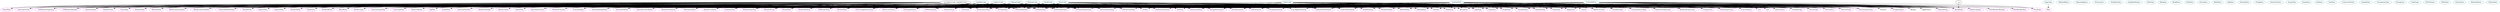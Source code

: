 digraph gool{
CSharpCode	[shape=oval, color=turquoise4, label="CSharpCode"];
CppCode	[shape=oval, color=turquoise4, label="CppCode"];
MethodData	[shape=oval, color=turquoise4, label="MethodData"];
CppSrcCode	[shape=oval, color=turquoise4, label="CppSrcCode"];
CppHdrCode	[shape=oval, color=turquoise4, label="CppHdrCode"];
JavaCode	[shape=oval, color=turquoise4, label="JavaCode"];
JuliaCode	[shape=oval, color=turquoise4, label="JuliaCode"];
OptionalSpace	[shape=oval, color=turquoise4, label="OptionalSpace"];
PythonCode	[shape=oval, color=turquoise4, label="PythonCode"];
SwiftCode	[shape=oval, color=turquoise4, label="SwiftCode"];
Terminator	[shape=oval, color=turquoise4, label="Terminator"];
VisibilityTag	[shape=oval, color=turquoise4, label="VisibilityTag"];
QualifiedName	[shape=oval, color=turquoise4, label="QualifiedName"];
FileType	[shape=oval, color=turquoise4, label="FileType"];
Binding	[shape=oval, color=turquoise4, label="Binding"];
BindData	[shape=oval, color=turquoise4, label="BindData"];
FileData	[shape=oval, color=turquoise4, label="FileData"];
FuncData	[shape=oval, color=turquoise4, label="FuncData"];
ModData	[shape=oval, color=turquoise4, label="ModData"];
OpData	[shape=oval, color=turquoise4, label="OpData"];
ParamData	[shape=oval, color=turquoise4, label="ParamData"];
ProgData	[shape=oval, color=turquoise4, label="ProgData"];
StateVarData	[shape=oval, color=turquoise4, label="StateVarData"];
ScopeTag	[shape=oval, color=turquoise4, label="ScopeTag"];
TypeData	[shape=oval, color=turquoise4, label="TypeData"];
ValData	[shape=oval, color=turquoise4, label="ValData"];
VarData	[shape=oval, color=turquoise4, label="VarData"];
CommonThunk	[shape=oval, color=turquoise4, label="CommonThunk"];
MethodData	[shape=oval, color=turquoise4, label="MethodData"];
ScopeData	[shape=oval, color=turquoise4, label="ScopeData"];
ExceptionType	[shape=oval, color=turquoise4, label="ExceptionType"];
Exception	[shape=oval, color=turquoise4, label="Exception"];
CodeInfoOO	[shape=oval, color=turquoise4, label="CodeInfoOO"];
CodeInfoProc	[shape=oval, color=turquoise4, label="CodeInfoProc"];
CodeType	[shape=oval, color=turquoise4, label="CodeType"];
GOOLState	[shape=oval, color=turquoise4, label="GOOLState"];
FileState	[shape=oval, color=turquoise4, label="FileState"];
ClassState	[shape=oval, color=turquoise4, label="ClassState"];
MethodState	[shape=oval, color=turquoise4, label="MethodState"];
ValueState	[shape=oval, color=turquoise4, label="ValueState"];
Functor	[shape=oval, color=pink, label="Functor"];
Applicative	[shape=oval, color=pink, label="Applicative"];
Monad	[shape=oval, color=pink, label="Monad"];
SharedProg	[shape=oval, color=pink, label="SharedProg"];
OOProg	[shape=oval, color=pink, label="OOProg"];
ProgramSym	[shape=oval, color=pink, label="ProgramSym"];
CommonRenderSym	[shape=oval, color=pink, label="CommonRenderSym"];
OORenderSym	[shape=oval, color=pink, label="OORenderSym"];
FileSym	[shape=oval, color=pink, label="FileSym"];
RenderFile	[shape=oval, color=pink, label="RenderFile"];
ImportSym	[shape=oval, color=pink, label="ImportSym"];
ImportElim	[shape=oval, color=pink, label="ImportElim"];
PermanenceSym	[shape=oval, color=pink, label="PermanenceSym"];
PermElim	[shape=oval, color=pink, label="PermElim"];
BodySym	[shape=oval, color=pink, label="BodySym"];
RenderBody	[shape=oval, color=pink, label="RenderBody"];
BodyElim	[shape=oval, color=pink, label="BodyElim"];
BlockSym	[shape=oval, color=pink, label="BlockSym"];
RenderBlock	[shape=oval, color=pink, label="RenderBlock"];
BlockElim	[shape=oval, color=pink, label="BlockElim"];
TypeSym	[shape=oval, color=pink, label="TypeSym"];
OOTypeSym	[shape=oval, color=pink, label="OOTypeSym"];
TypeElim	[shape=oval, color=pink, label="TypeElim"];
RenderType	[shape=oval, color=pink, label="RenderType"];
InternalTypeElim	[shape=oval, color=pink, label="InternalTypeElim"];
UnaryOpSym	[shape=oval, color=pink, label="UnaryOpSym"];
BinaryOpSym	[shape=oval, color=pink, label="BinaryOpSym"];
OpElim	[shape=oval, color=pink, label="OpElim"];
ScopeSym	[shape=oval, color=pink, label="ScopeSym"];
ScopeElim	[shape=oval, color=pink, label="ScopeElim"];
VariableSym	[shape=oval, color=pink, label="VariableSym"];
OOVariableSym	[shape=oval, color=pink, label="OOVariableSym"];
VariableElim	[shape=oval, color=pink, label="VariableElim"];
InternalVarElim	[shape=oval, color=pink, label="InternalVarElim"];
RenderVariable	[shape=oval, color=pink, label="RenderVariable"];
ValueSym	[shape=oval, color=pink, label="ValueSym"];
OOValueSym	[shape=oval, color=pink, label="OOValueSym"];
Argument	[shape=oval, color=pink, label="Argument"];
Literal	[shape=oval, color=pink, label="Literal"];
MathConstant	[shape=oval, color=pink, label="MathConstant"];
VariableValue	[shape=oval, color=pink, label="VariableValue"];
OOVariableValue	[shape=oval, color=pink, label="OOVariableValue"];
CommandLineArgs	[shape=oval, color=pink, label="CommandLineArgs"];
NumericExpression	[shape=oval, color=pink, label="NumericExpression"];
BooleanExpression	[shape=oval, color=pink, label="BooleanExpression"];
Comparison	[shape=oval, color=pink, label="Comparison"];
ValueExpression	[shape=oval, color=pink, label="ValueExpression"];
OOValueExpression	[shape=oval, color=pink, label="OOValueExpression"];
RenderValue	[shape=oval, color=pink, label="RenderValue"];
ValueElim	[shape=oval, color=pink, label="ValueElim"];
InternalValueExp	[shape=oval, color=pink, label="InternalValueExp"];
FunctionSym	[shape=oval, color=pink, label="FunctionSym"];
OOFunctionSym	[shape=oval, color=pink, label="OOFunctionSym"];
GetSet	[shape=oval, color=pink, label="GetSet"];
List	[shape=oval, color=pink, label="List"];
Set	[shape=oval, color=pink, label="Set"];
InternalList	[shape=oval, color=pink, label="InternalList"];
InternalGetSet	[shape=oval, color=pink, label="InternalGetSet"];
InternalListFunc	[shape=oval, color=pink, label="InternalListFunc"];
ThunkSym	[shape=oval, color=pink, label="ThunkSym"];
ThunkAssign	[shape=oval, color=pink, label="ThunkAssign"];
VectorType	[shape=oval, color=pink, label="VectorType"];
VectorDecl	[shape=oval, color=pink, label="VectorDecl"];
VectorThunk	[shape=oval, color=pink, label="VectorThunk"];
VectorExpression	[shape=oval, color=pink, label="VectorExpression"];
RenderFunction	[shape=oval, color=pink, label="RenderFunction"];
FunctionElim	[shape=oval, color=pink, label="FunctionElim"];
InternalAssignStmt	[shape=oval, color=pink, label="InternalAssignStmt"];
InternalIOStmt	[shape=oval, color=pink, label="InternalIOStmt"];
InternalControlStmt	[shape=oval, color=pink, label="InternalControlStmt"];
RenderStatement	[shape=oval, color=pink, label="RenderStatement"];
StatementElim	[shape=oval, color=pink, label="StatementElim"];
StatementSym	[shape=oval, color=pink, label="StatementSym"];
AssignStatement	[shape=oval, color=pink, label="AssignStatement"];
DeclStatement	[shape=oval, color=pink, label="DeclStatement"];
OODeclStatement	[shape=oval, color=pink, label="OODeclStatement"];
IOStatement	[shape=oval, color=pink, label="IOStatement"];
StringStatement	[shape=oval, color=pink, label="StringStatement"];
FuncAppStatement	[shape=oval, color=pink, label="FuncAppStatement"];
OOFuncAppStatement	[shape=oval, color=pink, label="OOFuncAppStatement"];
CommentStatement	[shape=oval, color=pink, label="CommentStatement"];
ControlStatement	[shape=oval, color=pink, label="ControlStatement"];
ObserverPattern	[shape=oval, color=pink, label="ObserverPattern"];
StrategyPattern	[shape=oval, color=pink, label="StrategyPattern"];
VisibilitySym	[shape=oval, color=pink, label="VisibilitySym"];
RenderVisibility	[shape=oval, color=pink, label="RenderVisibility"];
VisibilityElim	[shape=oval, color=pink, label="VisibilityElim"];
MethodTypeSym	[shape=oval, color=pink, label="MethodTypeSym"];
OOMethodTypeSym	[shape=oval, color=pink, label="OOMethodTypeSym"];
ParameterSym	[shape=oval, color=pink, label="ParameterSym"];
RenderParam	[shape=oval, color=pink, label="RenderParam"];
ParamElim	[shape=oval, color=pink, label="ParamElim"];
MethodSym	[shape=oval, color=pink, label="MethodSym"];
OOMethodSym	[shape=oval, color=pink, label="OOMethodSym"];
RenderMethod	[shape=oval, color=pink, label="RenderMethod"];
OORenderMethod	[shape=oval, color=pink, label="OORenderMethod"];
MethodElim	[shape=oval, color=pink, label="MethodElim"];
StateVarSym	[shape=oval, color=pink, label="StateVarSym"];
StateVarElim	[shape=oval, color=pink, label="StateVarElim"];
ClassSym	[shape=oval, color=pink, label="ClassSym"];
RenderClass	[shape=oval, color=pink, label="RenderClass"];
ClassElim	[shape=oval, color=pink, label="ClassElim"];
ModuleSym	[shape=oval, color=pink, label="ModuleSym"];
RenderMod	[shape=oval, color=pink, label="RenderMod"];
ModuleElim	[shape=oval, color=pink, label="ModuleElim"];
BlockCommentSym	[shape=oval, color=pink, label="BlockCommentSym"];
BlockCommentElim	[shape=oval, color=pink, label="BlockCommentElim"];
Pair	[shape=oval, color=pink, label="Pair"];
SharedProg	[shape=oval, color=pink, label="SharedProg"];
OOProg	[shape=oval, color=pink, label="OOProg"];
ProgramSym	[shape=oval, color=pink, label="ProgramSym"];
CommonRenderSym	[shape=oval, color=pink, label="CommonRenderSym"];
FileSym	[shape=oval, color=pink, label="FileSym"];
RenderFile	[shape=oval, color=pink, label="RenderFile"];
ImportSym	[shape=oval, color=pink, label="ImportSym"];
ImportElim	[shape=oval, color=pink, label="ImportElim"];
PermanenceSym	[shape=oval, color=pink, label="PermanenceSym"];
PermElim	[shape=oval, color=pink, label="PermElim"];
BodySym	[shape=oval, color=pink, label="BodySym"];
RenderBody	[shape=oval, color=pink, label="RenderBody"];
BodyElim	[shape=oval, color=pink, label="BodyElim"];
BlockSym	[shape=oval, color=pink, label="BlockSym"];
RenderBlock	[shape=oval, color=pink, label="RenderBlock"];
BlockElim	[shape=oval, color=pink, label="BlockElim"];
TypeSym	[shape=oval, color=pink, label="TypeSym"];
OOTypeSym	[shape=oval, color=pink, label="OOTypeSym"];
TypeElim	[shape=oval, color=pink, label="TypeElim"];
RenderType	[shape=oval, color=pink, label="RenderType"];
InternalTypeElim	[shape=oval, color=pink, label="InternalTypeElim"];
UnaryOpSym	[shape=oval, color=pink, label="UnaryOpSym"];
BinaryOpSym	[shape=oval, color=pink, label="BinaryOpSym"];
OpElim	[shape=oval, color=pink, label="OpElim"];
ScopeSym	[shape=oval, color=pink, label="ScopeSym"];
ScopeElim	[shape=oval, color=pink, label="ScopeElim"];
VariableSym	[shape=oval, color=pink, label="VariableSym"];
OOVariableSym	[shape=oval, color=pink, label="OOVariableSym"];
VariableElim	[shape=oval, color=pink, label="VariableElim"];
InternalVarElim	[shape=oval, color=pink, label="InternalVarElim"];
RenderVariable	[shape=oval, color=pink, label="RenderVariable"];
ValueSym	[shape=oval, color=pink, label="ValueSym"];
OOValueSym	[shape=oval, color=pink, label="OOValueSym"];
Argument	[shape=oval, color=pink, label="Argument"];
Literal	[shape=oval, color=pink, label="Literal"];
MathConstant	[shape=oval, color=pink, label="MathConstant"];
VariableValue	[shape=oval, color=pink, label="VariableValue"];
OOVariableValue	[shape=oval, color=pink, label="OOVariableValue"];
CommandLineArgs	[shape=oval, color=pink, label="CommandLineArgs"];
NumericExpression	[shape=oval, color=pink, label="NumericExpression"];
BooleanExpression	[shape=oval, color=pink, label="BooleanExpression"];
Comparison	[shape=oval, color=pink, label="Comparison"];
ValueExpression	[shape=oval, color=pink, label="ValueExpression"];
OOValueExpression	[shape=oval, color=pink, label="OOValueExpression"];
RenderValue	[shape=oval, color=pink, label="RenderValue"];
ValueElim	[shape=oval, color=pink, label="ValueElim"];
InternalValueExp	[shape=oval, color=pink, label="InternalValueExp"];
FunctionSym	[shape=oval, color=pink, label="FunctionSym"];
OOFunctionSym	[shape=oval, color=pink, label="OOFunctionSym"];
GetSet	[shape=oval, color=pink, label="GetSet"];
List	[shape=oval, color=pink, label="List"];
Set	[shape=oval, color=pink, label="Set"];
InternalList	[shape=oval, color=pink, label="InternalList"];
InternalGetSet	[shape=oval, color=pink, label="InternalGetSet"];
InternalListFunc	[shape=oval, color=pink, label="InternalListFunc"];
ThunkSym	[shape=oval, color=pink, label="ThunkSym"];
ThunkAssign	[shape=oval, color=pink, label="ThunkAssign"];
VectorType	[shape=oval, color=pink, label="VectorType"];
VectorDecl	[shape=oval, color=pink, label="VectorDecl"];
VectorThunk	[shape=oval, color=pink, label="VectorThunk"];
VectorExpression	[shape=oval, color=pink, label="VectorExpression"];
RenderFunction	[shape=oval, color=pink, label="RenderFunction"];
FunctionElim	[shape=oval, color=pink, label="FunctionElim"];
InternalAssignStmt	[shape=oval, color=pink, label="InternalAssignStmt"];
InternalIOStmt	[shape=oval, color=pink, label="InternalIOStmt"];
InternalControlStmt	[shape=oval, color=pink, label="InternalControlStmt"];
RenderStatement	[shape=oval, color=pink, label="RenderStatement"];
StatementElim	[shape=oval, color=pink, label="StatementElim"];
StatementSym	[shape=oval, color=pink, label="StatementSym"];
AssignStatement	[shape=oval, color=pink, label="AssignStatement"];
DeclStatement	[shape=oval, color=pink, label="DeclStatement"];
OODeclStatement	[shape=oval, color=pink, label="OODeclStatement"];
IOStatement	[shape=oval, color=pink, label="IOStatement"];
StringStatement	[shape=oval, color=pink, label="StringStatement"];
FuncAppStatement	[shape=oval, color=pink, label="FuncAppStatement"];
OOFuncAppStatement	[shape=oval, color=pink, label="OOFuncAppStatement"];
CommentStatement	[shape=oval, color=pink, label="CommentStatement"];
ControlStatement	[shape=oval, color=pink, label="ControlStatement"];
ObserverPattern	[shape=oval, color=pink, label="ObserverPattern"];
StrategyPattern	[shape=oval, color=pink, label="StrategyPattern"];
VisibilitySym	[shape=oval, color=pink, label="VisibilitySym"];
RenderVisibility	[shape=oval, color=pink, label="RenderVisibility"];
VisibilityElim	[shape=oval, color=pink, label="VisibilityElim"];
MethodTypeSym	[shape=oval, color=pink, label="MethodTypeSym"];
OOMethodTypeSym	[shape=oval, color=pink, label="OOMethodTypeSym"];
ParameterSym	[shape=oval, color=pink, label="ParameterSym"];
RenderParam	[shape=oval, color=pink, label="RenderParam"];
ParamElim	[shape=oval, color=pink, label="ParamElim"];
MethodSym	[shape=oval, color=pink, label="MethodSym"];
OOMethodSym	[shape=oval, color=pink, label="OOMethodSym"];
RenderMethod	[shape=oval, color=pink, label="RenderMethod"];
OORenderMethod	[shape=oval, color=pink, label="OORenderMethod"];
MethodElim	[shape=oval, color=pink, label="MethodElim"];
StateVarSym	[shape=oval, color=pink, label="StateVarSym"];
StateVarElim	[shape=oval, color=pink, label="StateVarElim"];
ClassSym	[shape=oval, color=pink, label="ClassSym"];
RenderClass	[shape=oval, color=pink, label="RenderClass"];
ClassElim	[shape=oval, color=pink, label="ClassElim"];
ModuleSym	[shape=oval, color=pink, label="ModuleSym"];
RenderMod	[shape=oval, color=pink, label="RenderMod"];
ModuleElim	[shape=oval, color=pink, label="ModuleElim"];
BlockCommentSym	[shape=oval, color=pink, label="BlockCommentSym"];
BlockCommentElim	[shape=oval, color=pink, label="BlockCommentElim"];
Functor	[shape=oval, color=pink, label="Functor"];
Applicative	[shape=oval, color=pink, label="Applicative"];
Monad	[shape=oval, color=pink, label="Monad"];
OORenderSym	[shape=oval, color=pink, label="OORenderSym"];
Functor	[shape=oval, color=pink, label="Functor"];
Applicative	[shape=oval, color=pink, label="Applicative"];
Monad	[shape=oval, color=pink, label="Monad"];
SharedProg	[shape=oval, color=pink, label="SharedProg"];
OOProg	[shape=oval, color=pink, label="OOProg"];
ProgramSym	[shape=oval, color=pink, label="ProgramSym"];
CommonRenderSym	[shape=oval, color=pink, label="CommonRenderSym"];
OORenderSym	[shape=oval, color=pink, label="OORenderSym"];
FileSym	[shape=oval, color=pink, label="FileSym"];
RenderFile	[shape=oval, color=pink, label="RenderFile"];
ImportSym	[shape=oval, color=pink, label="ImportSym"];
ImportElim	[shape=oval, color=pink, label="ImportElim"];
PermanenceSym	[shape=oval, color=pink, label="PermanenceSym"];
PermElim	[shape=oval, color=pink, label="PermElim"];
BodySym	[shape=oval, color=pink, label="BodySym"];
RenderBody	[shape=oval, color=pink, label="RenderBody"];
BodyElim	[shape=oval, color=pink, label="BodyElim"];
BlockSym	[shape=oval, color=pink, label="BlockSym"];
RenderBlock	[shape=oval, color=pink, label="RenderBlock"];
BlockElim	[shape=oval, color=pink, label="BlockElim"];
TypeSym	[shape=oval, color=pink, label="TypeSym"];
OOTypeSym	[shape=oval, color=pink, label="OOTypeSym"];
TypeElim	[shape=oval, color=pink, label="TypeElim"];
RenderType	[shape=oval, color=pink, label="RenderType"];
InternalTypeElim	[shape=oval, color=pink, label="InternalTypeElim"];
UnaryOpSym	[shape=oval, color=pink, label="UnaryOpSym"];
BinaryOpSym	[shape=oval, color=pink, label="BinaryOpSym"];
OpElim	[shape=oval, color=pink, label="OpElim"];
ScopeSym	[shape=oval, color=pink, label="ScopeSym"];
ScopeElim	[shape=oval, color=pink, label="ScopeElim"];
VariableSym	[shape=oval, color=pink, label="VariableSym"];
OOVariableSym	[shape=oval, color=pink, label="OOVariableSym"];
VariableElim	[shape=oval, color=pink, label="VariableElim"];
InternalVarElim	[shape=oval, color=pink, label="InternalVarElim"];
RenderVariable	[shape=oval, color=pink, label="RenderVariable"];
ValueSym	[shape=oval, color=pink, label="ValueSym"];
OOValueSym	[shape=oval, color=pink, label="OOValueSym"];
Argument	[shape=oval, color=pink, label="Argument"];
Literal	[shape=oval, color=pink, label="Literal"];
MathConstant	[shape=oval, color=pink, label="MathConstant"];
VariableValue	[shape=oval, color=pink, label="VariableValue"];
OOVariableValue	[shape=oval, color=pink, label="OOVariableValue"];
CommandLineArgs	[shape=oval, color=pink, label="CommandLineArgs"];
NumericExpression	[shape=oval, color=pink, label="NumericExpression"];
BooleanExpression	[shape=oval, color=pink, label="BooleanExpression"];
Comparison	[shape=oval, color=pink, label="Comparison"];
ValueExpression	[shape=oval, color=pink, label="ValueExpression"];
OOValueExpression	[shape=oval, color=pink, label="OOValueExpression"];
RenderValue	[shape=oval, color=pink, label="RenderValue"];
ValueElim	[shape=oval, color=pink, label="ValueElim"];
InternalValueExp	[shape=oval, color=pink, label="InternalValueExp"];
FunctionSym	[shape=oval, color=pink, label="FunctionSym"];
OOFunctionSym	[shape=oval, color=pink, label="OOFunctionSym"];
GetSet	[shape=oval, color=pink, label="GetSet"];
List	[shape=oval, color=pink, label="List"];
Set	[shape=oval, color=pink, label="Set"];
InternalList	[shape=oval, color=pink, label="InternalList"];
InternalGetSet	[shape=oval, color=pink, label="InternalGetSet"];
InternalListFunc	[shape=oval, color=pink, label="InternalListFunc"];
ThunkSym	[shape=oval, color=pink, label="ThunkSym"];
ThunkAssign	[shape=oval, color=pink, label="ThunkAssign"];
VectorType	[shape=oval, color=pink, label="VectorType"];
VectorDecl	[shape=oval, color=pink, label="VectorDecl"];
VectorThunk	[shape=oval, color=pink, label="VectorThunk"];
VectorExpression	[shape=oval, color=pink, label="VectorExpression"];
RenderFunction	[shape=oval, color=pink, label="RenderFunction"];
FunctionElim	[shape=oval, color=pink, label="FunctionElim"];
InternalAssignStmt	[shape=oval, color=pink, label="InternalAssignStmt"];
InternalIOStmt	[shape=oval, color=pink, label="InternalIOStmt"];
InternalControlStmt	[shape=oval, color=pink, label="InternalControlStmt"];
RenderStatement	[shape=oval, color=pink, label="RenderStatement"];
StatementElim	[shape=oval, color=pink, label="StatementElim"];
StatementSym	[shape=oval, color=pink, label="StatementSym"];
AssignStatement	[shape=oval, color=pink, label="AssignStatement"];
DeclStatement	[shape=oval, color=pink, label="DeclStatement"];
OODeclStatement	[shape=oval, color=pink, label="OODeclStatement"];
IOStatement	[shape=oval, color=pink, label="IOStatement"];
StringStatement	[shape=oval, color=pink, label="StringStatement"];
FuncAppStatement	[shape=oval, color=pink, label="FuncAppStatement"];
OOFuncAppStatement	[shape=oval, color=pink, label="OOFuncAppStatement"];
CommentStatement	[shape=oval, color=pink, label="CommentStatement"];
ControlStatement	[shape=oval, color=pink, label="ControlStatement"];
ObserverPattern	[shape=oval, color=pink, label="ObserverPattern"];
StrategyPattern	[shape=oval, color=pink, label="StrategyPattern"];
VisibilitySym	[shape=oval, color=pink, label="VisibilitySym"];
RenderVisibility	[shape=oval, color=pink, label="RenderVisibility"];
VisibilityElim	[shape=oval, color=pink, label="VisibilityElim"];
MethodTypeSym	[shape=oval, color=pink, label="MethodTypeSym"];
OOMethodTypeSym	[shape=oval, color=pink, label="OOMethodTypeSym"];
ParameterSym	[shape=oval, color=pink, label="ParameterSym"];
RenderParam	[shape=oval, color=pink, label="RenderParam"];
ParamElim	[shape=oval, color=pink, label="ParamElim"];
MethodSym	[shape=oval, color=pink, label="MethodSym"];
OOMethodSym	[shape=oval, color=pink, label="OOMethodSym"];
RenderMethod	[shape=oval, color=pink, label="RenderMethod"];
OORenderMethod	[shape=oval, color=pink, label="OORenderMethod"];
MethodElim	[shape=oval, color=pink, label="MethodElim"];
StateVarSym	[shape=oval, color=pink, label="StateVarSym"];
StateVarElim	[shape=oval, color=pink, label="StateVarElim"];
ClassSym	[shape=oval, color=pink, label="ClassSym"];
RenderClass	[shape=oval, color=pink, label="RenderClass"];
ClassElim	[shape=oval, color=pink, label="ClassElim"];
ModuleSym	[shape=oval, color=pink, label="ModuleSym"];
RenderMod	[shape=oval, color=pink, label="RenderMod"];
ModuleElim	[shape=oval, color=pink, label="ModuleElim"];
BlockCommentSym	[shape=oval, color=pink, label="BlockCommentSym"];
BlockCommentElim	[shape=oval, color=pink, label="BlockCommentElim"];
HasException	[shape=oval, color=pink, label="HasException"];
Applicative	[shape=oval, color=pink, label="Applicative"];
Monad	[shape=oval, color=pink, label="Monad"];
SharedProg	[shape=oval, color=pink, label="SharedProg"];
ProcProg	[shape=oval, color=pink, label="ProcProg"];
ProgramSym	[shape=oval, color=pink, label="ProgramSym"];
CommonRenderSym	[shape=oval, color=pink, label="CommonRenderSym"];
ProcRenderSym	[shape=oval, color=pink, label="ProcRenderSym"];
FileSym	[shape=oval, color=pink, label="FileSym"];
RenderFile	[shape=oval, color=pink, label="RenderFile"];
ImportSym	[shape=oval, color=pink, label="ImportSym"];
ImportElim	[shape=oval, color=pink, label="ImportElim"];
BodySym	[shape=oval, color=pink, label="BodySym"];
RenderBody	[shape=oval, color=pink, label="RenderBody"];
BodyElim	[shape=oval, color=pink, label="BodyElim"];
BlockSym	[shape=oval, color=pink, label="BlockSym"];
RenderBlock	[shape=oval, color=pink, label="RenderBlock"];
BlockElim	[shape=oval, color=pink, label="BlockElim"];
TypeSym	[shape=oval, color=pink, label="TypeSym"];
TypeElim	[shape=oval, color=pink, label="TypeElim"];
RenderType	[shape=oval, color=pink, label="RenderType"];
InternalTypeElim	[shape=oval, color=pink, label="InternalTypeElim"];
UnaryOpSym	[shape=oval, color=pink, label="UnaryOpSym"];
BinaryOpSym	[shape=oval, color=pink, label="BinaryOpSym"];
OpElim	[shape=oval, color=pink, label="OpElim"];
ScopeSym	[shape=oval, color=pink, label="ScopeSym"];
ScopeElim	[shape=oval, color=pink, label="ScopeElim"];
VariableSym	[shape=oval, color=pink, label="VariableSym"];
VariableElim	[shape=oval, color=pink, label="VariableElim"];
InternalVarElim	[shape=oval, color=pink, label="InternalVarElim"];
RenderVariable	[shape=oval, color=pink, label="RenderVariable"];
ValueSym	[shape=oval, color=pink, label="ValueSym"];
Argument	[shape=oval, color=pink, label="Argument"];
Literal	[shape=oval, color=pink, label="Literal"];
MathConstant	[shape=oval, color=pink, label="MathConstant"];
VariableValue	[shape=oval, color=pink, label="VariableValue"];
CommandLineArgs	[shape=oval, color=pink, label="CommandLineArgs"];
NumericExpression	[shape=oval, color=pink, label="NumericExpression"];
BooleanExpression	[shape=oval, color=pink, label="BooleanExpression"];
Comparison	[shape=oval, color=pink, label="Comparison"];
ValueExpression	[shape=oval, color=pink, label="ValueExpression"];
RenderValue	[shape=oval, color=pink, label="RenderValue"];
ValueElim	[shape=oval, color=pink, label="ValueElim"];
List	[shape=oval, color=pink, label="List"];
Set	[shape=oval, color=pink, label="Set"];
InternalList	[shape=oval, color=pink, label="InternalList"];
InternalListFunc	[shape=oval, color=pink, label="InternalListFunc"];
ThunkSym	[shape=oval, color=pink, label="ThunkSym"];
ThunkAssign	[shape=oval, color=pink, label="ThunkAssign"];
VectorType	[shape=oval, color=pink, label="VectorType"];
VectorDecl	[shape=oval, color=pink, label="VectorDecl"];
VectorThunk	[shape=oval, color=pink, label="VectorThunk"];
VectorExpression	[shape=oval, color=pink, label="VectorExpression"];
RenderFunction	[shape=oval, color=pink, label="RenderFunction"];
FunctionElim	[shape=oval, color=pink, label="FunctionElim"];
InternalAssignStmt	[shape=oval, color=pink, label="InternalAssignStmt"];
InternalIOStmt	[shape=oval, color=pink, label="InternalIOStmt"];
InternalControlStmt	[shape=oval, color=pink, label="InternalControlStmt"];
RenderStatement	[shape=oval, color=pink, label="RenderStatement"];
StatementElim	[shape=oval, color=pink, label="StatementElim"];
StatementSym	[shape=oval, color=pink, label="StatementSym"];
AssignStatement	[shape=oval, color=pink, label="AssignStatement"];
DeclStatement	[shape=oval, color=pink, label="DeclStatement"];
IOStatement	[shape=oval, color=pink, label="IOStatement"];
StringStatement	[shape=oval, color=pink, label="StringStatement"];
FunctionSym	[shape=oval, color=pink, label="FunctionSym"];
FuncAppStatement	[shape=oval, color=pink, label="FuncAppStatement"];
CommentStatement	[shape=oval, color=pink, label="CommentStatement"];
ControlStatement	[shape=oval, color=pink, label="ControlStatement"];
VisibilitySym	[shape=oval, color=pink, label="VisibilitySym"];
RenderVisibility	[shape=oval, color=pink, label="RenderVisibility"];
VisibilityElim	[shape=oval, color=pink, label="VisibilityElim"];
MethodTypeSym	[shape=oval, color=pink, label="MethodTypeSym"];
ParameterSym	[shape=oval, color=pink, label="ParameterSym"];
RenderParam	[shape=oval, color=pink, label="RenderParam"];
ParamElim	[shape=oval, color=pink, label="ParamElim"];
MethodSym	[shape=oval, color=pink, label="MethodSym"];
RenderMethod	[shape=oval, color=pink, label="RenderMethod"];
ProcRenderMethod	[shape=oval, color=pink, label="ProcRenderMethod"];
MethodElim	[shape=oval, color=pink, label="MethodElim"];
ModuleSym	[shape=oval, color=pink, label="ModuleSym"];
RenderMod	[shape=oval, color=pink, label="RenderMod"];
ModuleElim	[shape=oval, color=pink, label="ModuleElim"];
BlockCommentSym	[shape=oval, color=pink, label="BlockCommentSym"];
BlockCommentElim	[shape=oval, color=pink, label="BlockCommentElim"];
Functor	[shape=oval, color=pink, label="Functor"];
Applicative	[shape=oval, color=pink, label="Applicative"];
Monad	[shape=oval, color=pink, label="Monad"];
SharedProg	[shape=oval, color=pink, label="SharedProg"];
OOProg	[shape=oval, color=pink, label="OOProg"];
ProgramSym	[shape=oval, color=pink, label="ProgramSym"];
CommonRenderSym	[shape=oval, color=pink, label="CommonRenderSym"];
OORenderSym	[shape=oval, color=pink, label="OORenderSym"];
FileSym	[shape=oval, color=pink, label="FileSym"];
RenderFile	[shape=oval, color=pink, label="RenderFile"];
ImportSym	[shape=oval, color=pink, label="ImportSym"];
ImportElim	[shape=oval, color=pink, label="ImportElim"];
PermanenceSym	[shape=oval, color=pink, label="PermanenceSym"];
PermElim	[shape=oval, color=pink, label="PermElim"];
BodySym	[shape=oval, color=pink, label="BodySym"];
RenderBody	[shape=oval, color=pink, label="RenderBody"];
BodyElim	[shape=oval, color=pink, label="BodyElim"];
BlockSym	[shape=oval, color=pink, label="BlockSym"];
RenderBlock	[shape=oval, color=pink, label="RenderBlock"];
BlockElim	[shape=oval, color=pink, label="BlockElim"];
TypeSym	[shape=oval, color=pink, label="TypeSym"];
OOTypeSym	[shape=oval, color=pink, label="OOTypeSym"];
TypeElim	[shape=oval, color=pink, label="TypeElim"];
RenderType	[shape=oval, color=pink, label="RenderType"];
InternalTypeElim	[shape=oval, color=pink, label="InternalTypeElim"];
UnaryOpSym	[shape=oval, color=pink, label="UnaryOpSym"];
BinaryOpSym	[shape=oval, color=pink, label="BinaryOpSym"];
OpElim	[shape=oval, color=pink, label="OpElim"];
ScopeSym	[shape=oval, color=pink, label="ScopeSym"];
ScopeElim	[shape=oval, color=pink, label="ScopeElim"];
VariableSym	[shape=oval, color=pink, label="VariableSym"];
OOVariableSym	[shape=oval, color=pink, label="OOVariableSym"];
VariableElim	[shape=oval, color=pink, label="VariableElim"];
InternalVarElim	[shape=oval, color=pink, label="InternalVarElim"];
RenderVariable	[shape=oval, color=pink, label="RenderVariable"];
ValueSym	[shape=oval, color=pink, label="ValueSym"];
OOValueSym	[shape=oval, color=pink, label="OOValueSym"];
Argument	[shape=oval, color=pink, label="Argument"];
Literal	[shape=oval, color=pink, label="Literal"];
MathConstant	[shape=oval, color=pink, label="MathConstant"];
VariableValue	[shape=oval, color=pink, label="VariableValue"];
OOVariableValue	[shape=oval, color=pink, label="OOVariableValue"];
CommandLineArgs	[shape=oval, color=pink, label="CommandLineArgs"];
NumericExpression	[shape=oval, color=pink, label="NumericExpression"];
BooleanExpression	[shape=oval, color=pink, label="BooleanExpression"];
Comparison	[shape=oval, color=pink, label="Comparison"];
ValueExpression	[shape=oval, color=pink, label="ValueExpression"];
OOValueExpression	[shape=oval, color=pink, label="OOValueExpression"];
RenderValue	[shape=oval, color=pink, label="RenderValue"];
ValueElim	[shape=oval, color=pink, label="ValueElim"];
InternalValueExp	[shape=oval, color=pink, label="InternalValueExp"];
FunctionSym	[shape=oval, color=pink, label="FunctionSym"];
OOFunctionSym	[shape=oval, color=pink, label="OOFunctionSym"];
GetSet	[shape=oval, color=pink, label="GetSet"];
List	[shape=oval, color=pink, label="List"];
Set	[shape=oval, color=pink, label="Set"];
InternalList	[shape=oval, color=pink, label="InternalList"];
InternalGetSet	[shape=oval, color=pink, label="InternalGetSet"];
InternalListFunc	[shape=oval, color=pink, label="InternalListFunc"];
ThunkSym	[shape=oval, color=pink, label="ThunkSym"];
ThunkAssign	[shape=oval, color=pink, label="ThunkAssign"];
VectorType	[shape=oval, color=pink, label="VectorType"];
VectorDecl	[shape=oval, color=pink, label="VectorDecl"];
VectorThunk	[shape=oval, color=pink, label="VectorThunk"];
VectorExpression	[shape=oval, color=pink, label="VectorExpression"];
RenderFunction	[shape=oval, color=pink, label="RenderFunction"];
FunctionElim	[shape=oval, color=pink, label="FunctionElim"];
InternalAssignStmt	[shape=oval, color=pink, label="InternalAssignStmt"];
InternalIOStmt	[shape=oval, color=pink, label="InternalIOStmt"];
InternalControlStmt	[shape=oval, color=pink, label="InternalControlStmt"];
RenderStatement	[shape=oval, color=pink, label="RenderStatement"];
StatementElim	[shape=oval, color=pink, label="StatementElim"];
StatementSym	[shape=oval, color=pink, label="StatementSym"];
AssignStatement	[shape=oval, color=pink, label="AssignStatement"];
DeclStatement	[shape=oval, color=pink, label="DeclStatement"];
OODeclStatement	[shape=oval, color=pink, label="OODeclStatement"];
IOStatement	[shape=oval, color=pink, label="IOStatement"];
StringStatement	[shape=oval, color=pink, label="StringStatement"];
FuncAppStatement	[shape=oval, color=pink, label="FuncAppStatement"];
OOFuncAppStatement	[shape=oval, color=pink, label="OOFuncAppStatement"];
CommentStatement	[shape=oval, color=pink, label="CommentStatement"];
ControlStatement	[shape=oval, color=pink, label="ControlStatement"];
ObserverPattern	[shape=oval, color=pink, label="ObserverPattern"];
StrategyPattern	[shape=oval, color=pink, label="StrategyPattern"];
VisibilitySym	[shape=oval, color=pink, label="VisibilitySym"];
RenderVisibility	[shape=oval, color=pink, label="RenderVisibility"];
VisibilityElim	[shape=oval, color=pink, label="VisibilityElim"];
MethodTypeSym	[shape=oval, color=pink, label="MethodTypeSym"];
OOMethodTypeSym	[shape=oval, color=pink, label="OOMethodTypeSym"];
ParameterSym	[shape=oval, color=pink, label="ParameterSym"];
RenderParam	[shape=oval, color=pink, label="RenderParam"];
ParamElim	[shape=oval, color=pink, label="ParamElim"];
MethodSym	[shape=oval, color=pink, label="MethodSym"];
OOMethodSym	[shape=oval, color=pink, label="OOMethodSym"];
RenderMethod	[shape=oval, color=pink, label="RenderMethod"];
OORenderMethod	[shape=oval, color=pink, label="OORenderMethod"];
MethodElim	[shape=oval, color=pink, label="MethodElim"];
StateVarSym	[shape=oval, color=pink, label="StateVarSym"];
StateVarElim	[shape=oval, color=pink, label="StateVarElim"];
ClassSym	[shape=oval, color=pink, label="ClassSym"];
RenderClass	[shape=oval, color=pink, label="RenderClass"];
ClassElim	[shape=oval, color=pink, label="ClassElim"];
ModuleSym	[shape=oval, color=pink, label="ModuleSym"];
RenderMod	[shape=oval, color=pink, label="RenderMod"];
ModuleElim	[shape=oval, color=pink, label="ModuleElim"];
BlockCommentSym	[shape=oval, color=pink, label="BlockCommentSym"];
BlockCommentElim	[shape=oval, color=pink, label="BlockCommentElim"];
Functor	[shape=oval, color=pink, label="Functor"];
Applicative	[shape=oval, color=pink, label="Applicative"];
Monad	[shape=oval, color=pink, label="Monad"];
SharedProg	[shape=oval, color=pink, label="SharedProg"];
OOProg	[shape=oval, color=pink, label="OOProg"];
ProgramSym	[shape=oval, color=pink, label="ProgramSym"];
CommonRenderSym	[shape=oval, color=pink, label="CommonRenderSym"];
OORenderSym	[shape=oval, color=pink, label="OORenderSym"];
FileSym	[shape=oval, color=pink, label="FileSym"];
RenderFile	[shape=oval, color=pink, label="RenderFile"];
ImportSym	[shape=oval, color=pink, label="ImportSym"];
ImportElim	[shape=oval, color=pink, label="ImportElim"];
PermanenceSym	[shape=oval, color=pink, label="PermanenceSym"];
PermElim	[shape=oval, color=pink, label="PermElim"];
BodySym	[shape=oval, color=pink, label="BodySym"];
RenderBody	[shape=oval, color=pink, label="RenderBody"];
BodyElim	[shape=oval, color=pink, label="BodyElim"];
BlockSym	[shape=oval, color=pink, label="BlockSym"];
RenderBlock	[shape=oval, color=pink, label="RenderBlock"];
BlockElim	[shape=oval, color=pink, label="BlockElim"];
TypeSym	[shape=oval, color=pink, label="TypeSym"];
OOTypeSym	[shape=oval, color=pink, label="OOTypeSym"];
TypeElim	[shape=oval, color=pink, label="TypeElim"];
RenderType	[shape=oval, color=pink, label="RenderType"];
InternalTypeElim	[shape=oval, color=pink, label="InternalTypeElim"];
UnaryOpSym	[shape=oval, color=pink, label="UnaryOpSym"];
BinaryOpSym	[shape=oval, color=pink, label="BinaryOpSym"];
OpElim	[shape=oval, color=pink, label="OpElim"];
ScopeSym	[shape=oval, color=pink, label="ScopeSym"];
ScopeElim	[shape=oval, color=pink, label="ScopeElim"];
VariableSym	[shape=oval, color=pink, label="VariableSym"];
OOVariableSym	[shape=oval, color=pink, label="OOVariableSym"];
VariableElim	[shape=oval, color=pink, label="VariableElim"];
InternalVarElim	[shape=oval, color=pink, label="InternalVarElim"];
RenderVariable	[shape=oval, color=pink, label="RenderVariable"];
ValueSym	[shape=oval, color=pink, label="ValueSym"];
OOValueSym	[shape=oval, color=pink, label="OOValueSym"];
Argument	[shape=oval, color=pink, label="Argument"];
Literal	[shape=oval, color=pink, label="Literal"];
MathConstant	[shape=oval, color=pink, label="MathConstant"];
VariableValue	[shape=oval, color=pink, label="VariableValue"];
OOVariableValue	[shape=oval, color=pink, label="OOVariableValue"];
CommandLineArgs	[shape=oval, color=pink, label="CommandLineArgs"];
NumericExpression	[shape=oval, color=pink, label="NumericExpression"];
BooleanExpression	[shape=oval, color=pink, label="BooleanExpression"];
Comparison	[shape=oval, color=pink, label="Comparison"];
ValueExpression	[shape=oval, color=pink, label="ValueExpression"];
OOValueExpression	[shape=oval, color=pink, label="OOValueExpression"];
RenderValue	[shape=oval, color=pink, label="RenderValue"];
ValueElim	[shape=oval, color=pink, label="ValueElim"];
InternalValueExp	[shape=oval, color=pink, label="InternalValueExp"];
FunctionSym	[shape=oval, color=pink, label="FunctionSym"];
OOFunctionSym	[shape=oval, color=pink, label="OOFunctionSym"];
GetSet	[shape=oval, color=pink, label="GetSet"];
List	[shape=oval, color=pink, label="List"];
Set	[shape=oval, color=pink, label="Set"];
InternalList	[shape=oval, color=pink, label="InternalList"];
InternalGetSet	[shape=oval, color=pink, label="InternalGetSet"];
InternalListFunc	[shape=oval, color=pink, label="InternalListFunc"];
ThunkSym	[shape=oval, color=pink, label="ThunkSym"];
ThunkAssign	[shape=oval, color=pink, label="ThunkAssign"];
VectorType	[shape=oval, color=pink, label="VectorType"];
VectorDecl	[shape=oval, color=pink, label="VectorDecl"];
VectorThunk	[shape=oval, color=pink, label="VectorThunk"];
VectorExpression	[shape=oval, color=pink, label="VectorExpression"];
RenderFunction	[shape=oval, color=pink, label="RenderFunction"];
FunctionElim	[shape=oval, color=pink, label="FunctionElim"];
InternalAssignStmt	[shape=oval, color=pink, label="InternalAssignStmt"];
InternalIOStmt	[shape=oval, color=pink, label="InternalIOStmt"];
InternalControlStmt	[shape=oval, color=pink, label="InternalControlStmt"];
RenderStatement	[shape=oval, color=pink, label="RenderStatement"];
StatementElim	[shape=oval, color=pink, label="StatementElim"];
StatementSym	[shape=oval, color=pink, label="StatementSym"];
AssignStatement	[shape=oval, color=pink, label="AssignStatement"];
DeclStatement	[shape=oval, color=pink, label="DeclStatement"];
OODeclStatement	[shape=oval, color=pink, label="OODeclStatement"];
IOStatement	[shape=oval, color=pink, label="IOStatement"];
StringStatement	[shape=oval, color=pink, label="StringStatement"];
FuncAppStatement	[shape=oval, color=pink, label="FuncAppStatement"];
OOFuncAppStatement	[shape=oval, color=pink, label="OOFuncAppStatement"];
CommentStatement	[shape=oval, color=pink, label="CommentStatement"];
ControlStatement	[shape=oval, color=pink, label="ControlStatement"];
ObserverPattern	[shape=oval, color=pink, label="ObserverPattern"];
StrategyPattern	[shape=oval, color=pink, label="StrategyPattern"];
VisibilitySym	[shape=oval, color=pink, label="VisibilitySym"];
RenderVisibility	[shape=oval, color=pink, label="RenderVisibility"];
VisibilityElim	[shape=oval, color=pink, label="VisibilityElim"];
MethodTypeSym	[shape=oval, color=pink, label="MethodTypeSym"];
OOMethodTypeSym	[shape=oval, color=pink, label="OOMethodTypeSym"];
ParameterSym	[shape=oval, color=pink, label="ParameterSym"];
RenderParam	[shape=oval, color=pink, label="RenderParam"];
ParamElim	[shape=oval, color=pink, label="ParamElim"];
MethodSym	[shape=oval, color=pink, label="MethodSym"];
OOMethodSym	[shape=oval, color=pink, label="OOMethodSym"];
RenderMethod	[shape=oval, color=pink, label="RenderMethod"];
OORenderMethod	[shape=oval, color=pink, label="OORenderMethod"];
MethodElim	[shape=oval, color=pink, label="MethodElim"];
StateVarSym	[shape=oval, color=pink, label="StateVarSym"];
StateVarElim	[shape=oval, color=pink, label="StateVarElim"];
ClassSym	[shape=oval, color=pink, label="ClassSym"];
RenderClass	[shape=oval, color=pink, label="RenderClass"];
ClassElim	[shape=oval, color=pink, label="ClassElim"];
ModuleSym	[shape=oval, color=pink, label="ModuleSym"];
RenderMod	[shape=oval, color=pink, label="RenderMod"];
ModuleElim	[shape=oval, color=pink, label="ModuleElim"];
BlockCommentSym	[shape=oval, color=pink, label="BlockCommentSym"];
BlockCommentElim	[shape=oval, color=pink, label="BlockCommentElim"];
Functor	[shape=oval, color=pink, label="Functor"];
Applicative	[shape=oval, color=pink, label="Applicative"];
Monad	[shape=oval, color=pink, label="Monad"];
SharedProg	[shape=oval, color=pink, label="SharedProg"];
OOProg	[shape=oval, color=pink, label="OOProg"];
ProgramSym	[shape=oval, color=pink, label="ProgramSym"];
FileSym	[shape=oval, color=pink, label="FileSym"];
PermanenceSym	[shape=oval, color=pink, label="PermanenceSym"];
BodySym	[shape=oval, color=pink, label="BodySym"];
BlockSym	[shape=oval, color=pink, label="BlockSym"];
TypeSym	[shape=oval, color=pink, label="TypeSym"];
OOTypeSym	[shape=oval, color=pink, label="OOTypeSym"];
TypeElim	[shape=oval, color=pink, label="TypeElim"];
ScopeSym	[shape=oval, color=pink, label="ScopeSym"];
VariableSym	[shape=oval, color=pink, label="VariableSym"];
OOVariableSym	[shape=oval, color=pink, label="OOVariableSym"];
VariableElim	[shape=oval, color=pink, label="VariableElim"];
ValueSym	[shape=oval, color=pink, label="ValueSym"];
OOValueSym	[shape=oval, color=pink, label="OOValueSym"];
Argument	[shape=oval, color=pink, label="Argument"];
Literal	[shape=oval, color=pink, label="Literal"];
MathConstant	[shape=oval, color=pink, label="MathConstant"];
VariableValue	[shape=oval, color=pink, label="VariableValue"];
OOVariableValue	[shape=oval, color=pink, label="OOVariableValue"];
CommandLineArgs	[shape=oval, color=pink, label="CommandLineArgs"];
NumericExpression	[shape=oval, color=pink, label="NumericExpression"];
BooleanExpression	[shape=oval, color=pink, label="BooleanExpression"];
Comparison	[shape=oval, color=pink, label="Comparison"];
ValueExpression	[shape=oval, color=pink, label="ValueExpression"];
OOValueExpression	[shape=oval, color=pink, label="OOValueExpression"];
InternalValueExp	[shape=oval, color=pink, label="InternalValueExp"];
FunctionSym	[shape=oval, color=pink, label="FunctionSym"];
OOFunctionSym	[shape=oval, color=pink, label="OOFunctionSym"];
GetSet	[shape=oval, color=pink, label="GetSet"];
List	[shape=oval, color=pink, label="List"];
Set	[shape=oval, color=pink, label="Set"];
InternalList	[shape=oval, color=pink, label="InternalList"];
ThunkSym	[shape=oval, color=pink, label="ThunkSym"];
ThunkAssign	[shape=oval, color=pink, label="ThunkAssign"];
VectorType	[shape=oval, color=pink, label="VectorType"];
VectorDecl	[shape=oval, color=pink, label="VectorDecl"];
VectorThunk	[shape=oval, color=pink, label="VectorThunk"];
VectorExpression	[shape=oval, color=pink, label="VectorExpression"];
StatementSym	[shape=oval, color=pink, label="StatementSym"];
AssignStatement	[shape=oval, color=pink, label="AssignStatement"];
DeclStatement	[shape=oval, color=pink, label="DeclStatement"];
OODeclStatement	[shape=oval, color=pink, label="OODeclStatement"];
IOStatement	[shape=oval, color=pink, label="IOStatement"];
StringStatement	[shape=oval, color=pink, label="StringStatement"];
FuncAppStatement	[shape=oval, color=pink, label="FuncAppStatement"];
OOFuncAppStatement	[shape=oval, color=pink, label="OOFuncAppStatement"];
CommentStatement	[shape=oval, color=pink, label="CommentStatement"];
ControlStatement	[shape=oval, color=pink, label="ControlStatement"];
ObserverPattern	[shape=oval, color=pink, label="ObserverPattern"];
StrategyPattern	[shape=oval, color=pink, label="StrategyPattern"];
VisibilitySym	[shape=oval, color=pink, label="VisibilitySym"];
ParameterSym	[shape=oval, color=pink, label="ParameterSym"];
MethodSym	[shape=oval, color=pink, label="MethodSym"];
OOMethodSym	[shape=oval, color=pink, label="OOMethodSym"];
StateVarSym	[shape=oval, color=pink, label="StateVarSym"];
ClassSym	[shape=oval, color=pink, label="ClassSym"];
ModuleSym	[shape=oval, color=pink, label="ModuleSym"];
Functor	[shape=oval, color=pink, label="Functor"];
Applicative	[shape=oval, color=pink, label="Applicative"];
Monad	[shape=oval, color=pink, label="Monad"];
SharedProg	[shape=oval, color=pink, label="SharedProg"];
ProcProg	[shape=oval, color=pink, label="ProcProg"];
ProgramSym	[shape=oval, color=pink, label="ProgramSym"];
FileSym	[shape=oval, color=pink, label="FileSym"];
BodySym	[shape=oval, color=pink, label="BodySym"];
BlockSym	[shape=oval, color=pink, label="BlockSym"];
TypeSym	[shape=oval, color=pink, label="TypeSym"];
TypeElim	[shape=oval, color=pink, label="TypeElim"];
ScopeSym	[shape=oval, color=pink, label="ScopeSym"];
VariableSym	[shape=oval, color=pink, label="VariableSym"];
VariableElim	[shape=oval, color=pink, label="VariableElim"];
ValueSym	[shape=oval, color=pink, label="ValueSym"];
Argument	[shape=oval, color=pink, label="Argument"];
Literal	[shape=oval, color=pink, label="Literal"];
MathConstant	[shape=oval, color=pink, label="MathConstant"];
VariableValue	[shape=oval, color=pink, label="VariableValue"];
CommandLineArgs	[shape=oval, color=pink, label="CommandLineArgs"];
NumericExpression	[shape=oval, color=pink, label="NumericExpression"];
BooleanExpression	[shape=oval, color=pink, label="BooleanExpression"];
Comparison	[shape=oval, color=pink, label="Comparison"];
ValueExpression	[shape=oval, color=pink, label="ValueExpression"];
FunctionSym	[shape=oval, color=pink, label="FunctionSym"];
List	[shape=oval, color=pink, label="List"];
Set	[shape=oval, color=pink, label="Set"];
InternalList	[shape=oval, color=pink, label="InternalList"];
ThunkSym	[shape=oval, color=pink, label="ThunkSym"];
ThunkAssign	[shape=oval, color=pink, label="ThunkAssign"];
VectorType	[shape=oval, color=pink, label="VectorType"];
VectorDecl	[shape=oval, color=pink, label="VectorDecl"];
VectorThunk	[shape=oval, color=pink, label="VectorThunk"];
VectorExpression	[shape=oval, color=pink, label="VectorExpression"];
StatementSym	[shape=oval, color=pink, label="StatementSym"];
AssignStatement	[shape=oval, color=pink, label="AssignStatement"];
DeclStatement	[shape=oval, color=pink, label="DeclStatement"];
IOStatement	[shape=oval, color=pink, label="IOStatement"];
StringStatement	[shape=oval, color=pink, label="StringStatement"];
FuncAppStatement	[shape=oval, color=pink, label="FuncAppStatement"];
CommentStatement	[shape=oval, color=pink, label="CommentStatement"];
ControlStatement	[shape=oval, color=pink, label="ControlStatement"];
VisibilitySym	[shape=oval, color=pink, label="VisibilitySym"];
ParameterSym	[shape=oval, color=pink, label="ParameterSym"];
MethodSym	[shape=oval, color=pink, label="MethodSym"];
ModuleSym	[shape=oval, color=pink, label="ModuleSym"];
Pair	[shape=oval, color=magenta, label="Pair"];
HasException	[shape=oval, color=magenta, label="HasException"];
SharedProg	[shape=oval, color=magenta, label="SharedProg"];
BodySym	[shape=oval, color=magenta, label="BodySym"];
BlockSym	[shape=oval, color=magenta, label="BlockSym"];
TypeSym	[shape=oval, color=magenta, label="TypeSym"];
TypeElim	[shape=oval, color=magenta, label="TypeElim"];
ScopeSym	[shape=oval, color=magenta, label="ScopeSym"];
VariableSym	[shape=oval, color=magenta, label="VariableSym"];
VariableElim	[shape=oval, color=magenta, label="VariableElim"];
ValueSym	[shape=oval, color=magenta, label="ValueSym"];
Argument	[shape=oval, color=magenta, label="Argument"];
Literal	[shape=oval, color=magenta, label="Literal"];
MathConstant	[shape=oval, color=magenta, label="MathConstant"];
VariableValue	[shape=oval, color=magenta, label="VariableValue"];
CommandLineArgs	[shape=oval, color=magenta, label="CommandLineArgs"];
NumericExpression	[shape=oval, color=magenta, label="NumericExpression"];
BooleanExpression	[shape=oval, color=magenta, label="BooleanExpression"];
Comparison	[shape=oval, color=magenta, label="Comparison"];
ValueExpression	[shape=oval, color=magenta, label="ValueExpression"];
List	[shape=oval, color=magenta, label="List"];
Set	[shape=oval, color=magenta, label="Set"];
InternalList	[shape=oval, color=magenta, label="InternalList"];
ThunkSym	[shape=oval, color=magenta, label="ThunkSym"];
ThunkAssign	[shape=oval, color=magenta, label="ThunkAssign"];
VectorType	[shape=oval, color=magenta, label="VectorType"];
VectorDecl	[shape=oval, color=magenta, label="VectorDecl"];
VectorThunk	[shape=oval, color=magenta, label="VectorThunk"];
VectorExpression	[shape=oval, color=magenta, label="VectorExpression"];
StatementSym	[shape=oval, color=magenta, label="StatementSym"];
AssignStatement	[shape=oval, color=magenta, label="AssignStatement"];
DeclStatement	[shape=oval, color=magenta, label="DeclStatement"];
IOStatement	[shape=oval, color=magenta, label="IOStatement"];
StringStatement	[shape=oval, color=magenta, label="StringStatement"];
FunctionSym	[shape=oval, color=magenta, label="FunctionSym"];
FuncAppStatement	[shape=oval, color=magenta, label="FuncAppStatement"];
CommentStatement	[shape=oval, color=magenta, label="CommentStatement"];
ControlStatement	[shape=oval, color=magenta, label="ControlStatement"];
VisibilitySym	[shape=oval, color=magenta, label="VisibilitySym"];
ParameterSym	[shape=oval, color=magenta, label="ParameterSym"];
MethodSym	[shape=oval, color=magenta, label="MethodSym"];
OOProg	[shape=oval, color=magenta, label="OOProg"];
ProgramSym	[shape=oval, color=magenta, label="ProgramSym"];
FileSym	[shape=oval, color=magenta, label="FileSym"];
ModuleSym	[shape=oval, color=magenta, label="ModuleSym"];
ClassSym	[shape=oval, color=magenta, label="ClassSym"];
OOMethodSym	[shape=oval, color=magenta, label="OOMethodSym"];
StateVarSym	[shape=oval, color=magenta, label="StateVarSym"];
PermanenceSym	[shape=oval, color=magenta, label="PermanenceSym"];
OOTypeSym	[shape=oval, color=magenta, label="OOTypeSym"];
OOValueSym	[shape=oval, color=magenta, label="OOValueSym"];
OOVariableSym	[shape=oval, color=magenta, label="OOVariableSym"];
OOVariableValue	[shape=oval, color=magenta, label="OOVariableValue"];
OOValueExpression	[shape=oval, color=magenta, label="OOValueExpression"];
InternalValueExp	[shape=oval, color=magenta, label="InternalValueExp"];
OODeclStatement	[shape=oval, color=magenta, label="OODeclStatement"];
OOFuncAppStatement	[shape=oval, color=magenta, label="OOFuncAppStatement"];
ObserverPattern	[shape=oval, color=magenta, label="ObserverPattern"];
StrategyPattern	[shape=oval, color=magenta, label="StrategyPattern"];
OOFunctionSym	[shape=oval, color=magenta, label="OOFunctionSym"];
GetSet	[shape=oval, color=magenta, label="GetSet"];
ProcProg	[shape=oval, color=magenta, label="ProcProg"];
ProgramSym	[shape=oval, color=magenta, label="ProgramSym"];
FileSym	[shape=oval, color=magenta, label="FileSym"];
ModuleSym	[shape=oval, color=magenta, label="ModuleSym"];
CommonRenderSym	[shape=oval, color=magenta, label="CommonRenderSym"];
ImportSym	[shape=oval, color=magenta, label="ImportSym"];
ImportElim	[shape=oval, color=magenta, label="ImportElim"];
RenderBody	[shape=oval, color=magenta, label="RenderBody"];
BodyElim	[shape=oval, color=magenta, label="BodyElim"];
RenderBlock	[shape=oval, color=magenta, label="RenderBlock"];
BlockElim	[shape=oval, color=magenta, label="BlockElim"];
RenderType	[shape=oval, color=magenta, label="RenderType"];
InternalTypeElim	[shape=oval, color=magenta, label="InternalTypeElim"];
UnaryOpSym	[shape=oval, color=magenta, label="UnaryOpSym"];
BinaryOpSym	[shape=oval, color=magenta, label="BinaryOpSym"];
OpElim	[shape=oval, color=magenta, label="OpElim"];
ScopeElim	[shape=oval, color=magenta, label="ScopeElim"];
RenderVariable	[shape=oval, color=magenta, label="RenderVariable"];
InternalVarElim	[shape=oval, color=magenta, label="InternalVarElim"];
RenderValue	[shape=oval, color=magenta, label="RenderValue"];
ValueElim	[shape=oval, color=magenta, label="ValueElim"];
InternalListFunc	[shape=oval, color=magenta, label="InternalListFunc"];
RenderFunction	[shape=oval, color=magenta, label="RenderFunction"];
FunctionElim	[shape=oval, color=magenta, label="FunctionElim"];
InternalAssignStmt	[shape=oval, color=magenta, label="InternalAssignStmt"];
InternalIOStmt	[shape=oval, color=magenta, label="InternalIOStmt"];
InternalControlStmt	[shape=oval, color=magenta, label="InternalControlStmt"];
RenderStatement	[shape=oval, color=magenta, label="RenderStatement"];
StatementElim	[shape=oval, color=magenta, label="StatementElim"];
RenderVisibility	[shape=oval, color=magenta, label="RenderVisibility"];
VisibilityElim	[shape=oval, color=magenta, label="VisibilityElim"];
RenderParam	[shape=oval, color=magenta, label="RenderParam"];
ParamElim	[shape=oval, color=magenta, label="ParamElim"];
BlockCommentSym	[shape=oval, color=magenta, label="BlockCommentSym"];
BlockCommentElim	[shape=oval, color=magenta, label="BlockCommentElim"];
MethodTypeSym	[shape=oval, color=magenta, label="MethodTypeSym"];
RenderMethod	[shape=oval, color=magenta, label="RenderMethod"];
MethodElim	[shape=oval, color=magenta, label="MethodElim"];
OORenderSym	[shape=oval, color=magenta, label="OORenderSym"];
RenderFile	[shape=oval, color=magenta, label="RenderFile"];
PermElim	[shape=oval, color=magenta, label="PermElim"];
InternalGetSet	[shape=oval, color=magenta, label="InternalGetSet"];
OOMethodTypeSym	[shape=oval, color=magenta, label="OOMethodTypeSym"];
OORenderMethod	[shape=oval, color=magenta, label="OORenderMethod"];
StateVarElim	[shape=oval, color=magenta, label="StateVarElim"];
RenderClass	[shape=oval, color=magenta, label="RenderClass"];
ClassElim	[shape=oval, color=magenta, label="ClassElim"];
RenderMod	[shape=oval, color=magenta, label="RenderMod"];
ModuleElim	[shape=oval, color=magenta, label="ModuleElim"];
ProcRenderSym	[shape=oval, color=magenta, label="ProcRenderSym"];
RenderFile	[shape=oval, color=magenta, label="RenderFile"];
RenderMod	[shape=oval, color=magenta, label="RenderMod"];
ModuleElim	[shape=oval, color=magenta, label="ModuleElim"];
ProcRenderMethod	[shape=oval, color=magenta, label="ProcRenderMethod"];
CSharpCode -> Functor;
CSharpCode -> Applicative;
CSharpCode -> Monad;
CSharpCode -> SharedProg;
CSharpCode -> OOProg;
CSharpCode -> ProgramSym;
CSharpCode -> CommonRenderSym;
CSharpCode -> OORenderSym;
CSharpCode -> FileSym;
CSharpCode -> RenderFile;
CSharpCode -> ImportSym;
CSharpCode -> ImportElim;
CSharpCode -> PermanenceSym;
CSharpCode -> PermElim;
CSharpCode -> BodySym;
CSharpCode -> RenderBody;
CSharpCode -> BodyElim;
CSharpCode -> BlockSym;
CSharpCode -> RenderBlock;
CSharpCode -> BlockElim;
CSharpCode -> TypeSym;
CSharpCode -> OOTypeSym;
CSharpCode -> TypeElim;
CSharpCode -> RenderType;
CSharpCode -> InternalTypeElim;
CSharpCode -> UnaryOpSym;
CSharpCode -> BinaryOpSym;
CSharpCode -> OpElim;
CSharpCode -> ScopeSym;
CSharpCode -> ScopeElim;
CSharpCode -> VariableSym;
CSharpCode -> OOVariableSym;
CSharpCode -> VariableElim;
CSharpCode -> InternalVarElim;
CSharpCode -> RenderVariable;
CSharpCode -> ValueSym;
CSharpCode -> OOValueSym;
CSharpCode -> Argument;
CSharpCode -> Literal;
CSharpCode -> MathConstant;
CSharpCode -> VariableValue;
CSharpCode -> OOVariableValue;
CSharpCode -> CommandLineArgs;
CSharpCode -> NumericExpression;
CSharpCode -> BooleanExpression;
CSharpCode -> Comparison;
CSharpCode -> ValueExpression;
CSharpCode -> OOValueExpression;
CSharpCode -> RenderValue;
CSharpCode -> ValueElim;
CSharpCode -> InternalValueExp;
CSharpCode -> FunctionSym;
CSharpCode -> OOFunctionSym;
CSharpCode -> GetSet;
CSharpCode -> List;
CSharpCode -> Set;
CSharpCode -> InternalList;
CSharpCode -> InternalGetSet;
CSharpCode -> InternalListFunc;
CSharpCode -> ThunkSym;
CSharpCode -> ThunkAssign;
CSharpCode -> VectorType;
CSharpCode -> VectorDecl;
CSharpCode -> VectorThunk;
CSharpCode -> VectorExpression;
CSharpCode -> RenderFunction;
CSharpCode -> FunctionElim;
CSharpCode -> InternalAssignStmt;
CSharpCode -> InternalIOStmt;
CSharpCode -> InternalControlStmt;
CSharpCode -> RenderStatement;
CSharpCode -> StatementElim;
CSharpCode -> StatementSym;
CSharpCode -> AssignStatement;
CSharpCode -> DeclStatement;
CSharpCode -> OODeclStatement;
CSharpCode -> IOStatement;
CSharpCode -> StringStatement;
CSharpCode -> FuncAppStatement;
CSharpCode -> OOFuncAppStatement;
CSharpCode -> CommentStatement;
CSharpCode -> ControlStatement;
CSharpCode -> ObserverPattern;
CSharpCode -> StrategyPattern;
CSharpCode -> VisibilitySym;
CSharpCode -> RenderVisibility;
CSharpCode -> VisibilityElim;
CSharpCode -> MethodTypeSym;
CSharpCode -> OOMethodTypeSym;
CSharpCode -> ParameterSym;
CSharpCode -> RenderParam;
CSharpCode -> ParamElim;
CSharpCode -> MethodSym;
CSharpCode -> OOMethodSym;
CSharpCode -> RenderMethod;
CSharpCode -> OORenderMethod;
CSharpCode -> MethodElim;
CSharpCode -> StateVarSym;
CSharpCode -> StateVarElim;
CSharpCode -> ClassSym;
CSharpCode -> RenderClass;
CSharpCode -> ClassElim;
CSharpCode -> ModuleSym;
CSharpCode -> RenderMod;
CSharpCode -> ModuleElim;
CSharpCode -> BlockCommentSym;
CSharpCode -> BlockCommentElim;
CppCode -> Pair;
p_CppSrcCode_CppHdrCode -> SharedProg;
p_CppSrcCode_CppHdrCode -> OOProg;
p_CppSrcCode_CppHdrCode -> ProgramSym;
p_CppSrcCode_CppHdrCode -> CommonRenderSym;
p_CppSrcCode_CppHdrCode -> FileSym;
p_CppSrcCode_CppHdrCode -> RenderFile;
p_CppSrcCode_CppHdrCode -> ImportSym;
p_CppSrcCode_CppHdrCode -> ImportElim;
p_CppSrcCode_CppHdrCode -> PermanenceSym;
p_CppSrcCode_CppHdrCode -> PermElim;
p_CppSrcCode_CppHdrCode -> BodySym;
p_CppSrcCode_CppHdrCode -> RenderBody;
p_CppSrcCode_CppHdrCode -> BodyElim;
p_CppSrcCode_CppHdrCode -> BlockSym;
p_CppSrcCode_CppHdrCode -> RenderBlock;
p_CppSrcCode_CppHdrCode -> BlockElim;
p_CppSrcCode_CppHdrCode -> TypeSym;
p_CppSrcCode_CppHdrCode -> OOTypeSym;
p_CppSrcCode_CppHdrCode -> TypeElim;
p_CppSrcCode_CppHdrCode -> RenderType;
p_CppSrcCode_CppHdrCode -> InternalTypeElim;
p_CppSrcCode_CppHdrCode -> UnaryOpSym;
p_CppSrcCode_CppHdrCode -> BinaryOpSym;
p_CppSrcCode_CppHdrCode -> OpElim;
p_CppSrcCode_CppHdrCode -> ScopeSym;
p_CppSrcCode_CppHdrCode -> ScopeElim;
p_CppSrcCode_CppHdrCode -> VariableSym;
p_CppSrcCode_CppHdrCode -> OOVariableSym;
p_CppSrcCode_CppHdrCode -> VariableElim;
p_CppSrcCode_CppHdrCode -> InternalVarElim;
p_CppSrcCode_CppHdrCode -> RenderVariable;
p_CppSrcCode_CppHdrCode -> ValueSym;
p_CppSrcCode_CppHdrCode -> OOValueSym;
p_CppSrcCode_CppHdrCode -> Argument;
p_CppSrcCode_CppHdrCode -> Literal;
p_CppSrcCode_CppHdrCode -> MathConstant;
p_CppSrcCode_CppHdrCode -> VariableValue;
p_CppSrcCode_CppHdrCode -> OOVariableValue;
p_CppSrcCode_CppHdrCode -> CommandLineArgs;
p_CppSrcCode_CppHdrCode -> NumericExpression;
p_CppSrcCode_CppHdrCode -> BooleanExpression;
p_CppSrcCode_CppHdrCode -> Comparison;
p_CppSrcCode_CppHdrCode -> ValueExpression;
p_CppSrcCode_CppHdrCode -> OOValueExpression;
p_CppSrcCode_CppHdrCode -> RenderValue;
p_CppSrcCode_CppHdrCode -> ValueElim;
p_CppSrcCode_CppHdrCode -> InternalValueExp;
p_CppSrcCode_CppHdrCode -> FunctionSym;
p_CppSrcCode_CppHdrCode -> OOFunctionSym;
p_CppSrcCode_CppHdrCode -> GetSet;
p_CppSrcCode_CppHdrCode -> List;
p_CppSrcCode_CppHdrCode -> Set;
p_CppSrcCode_CppHdrCode -> InternalList;
p_CppSrcCode_CppHdrCode -> InternalGetSet;
p_CppSrcCode_CppHdrCode -> InternalListFunc;
_p -> ThunkSym;
p_CppSrcCode_CppHdrCode -> ThunkAssign;
p_CppSrcCode_CppHdrCode -> VectorType;
p_CppSrcCode_CppHdrCode -> VectorDecl;
p_CppSrcCode_CppHdrCode -> VectorThunk;
p_CppSrcCode_CppHdrCode -> VectorExpression;
p_CppSrcCode_CppHdrCode -> RenderFunction;
p_CppSrcCode_CppHdrCode -> FunctionElim;
p_CppSrcCode_CppHdrCode -> InternalAssignStmt;
p_CppSrcCode_CppHdrCode -> InternalIOStmt;
p_CppSrcCode_CppHdrCode -> InternalControlStmt;
p_CppSrcCode_CppHdrCode -> RenderStatement;
p_CppSrcCode_CppHdrCode -> StatementElim;
p_CppSrcCode_CppHdrCode -> StatementSym;
p_CppSrcCode_CppHdrCode -> AssignStatement;
p_CppSrcCode_CppHdrCode -> DeclStatement;
p_CppSrcCode_CppHdrCode -> OODeclStatement;
p_CppSrcCode_CppHdrCode -> IOStatement;
p_CppSrcCode_CppHdrCode -> StringStatement;
p_CppSrcCode_CppHdrCode -> FuncAppStatement;
p_CppSrcCode_CppHdrCode -> OOFuncAppStatement;
p_CppSrcCode_CppHdrCode -> CommentStatement;
p_CppSrcCode_CppHdrCode -> ControlStatement;
p_CppSrcCode_CppHdrCode -> ObserverPattern;
p_CppSrcCode_CppHdrCode -> StrategyPattern;
p_CppSrcCode_CppHdrCode -> VisibilitySym;
p_CppSrcCode_CppHdrCode -> RenderVisibility;
p_CppSrcCode_CppHdrCode -> VisibilityElim;
p_CppSrcCode_CppHdrCode -> MethodTypeSym;
p_CppSrcCode_CppHdrCode -> OOMethodTypeSym;
p_CppSrcCode_CppHdrCode -> ParameterSym;
p_CppSrcCode_CppHdrCode -> RenderParam;
p_CppSrcCode_CppHdrCode -> ParamElim;
p_CppSrcCode_CppHdrCode -> MethodSym;
p_CppSrcCode_CppHdrCode -> OOMethodSym;
p_CppSrcCode_CppHdrCode -> RenderMethod;
p_CppSrcCode_CppHdrCode -> OORenderMethod;
p_CppSrcCode_CppHdrCode -> MethodElim;
p_CppSrcCode_CppHdrCode -> StateVarSym;
p_CppSrcCode_CppHdrCode -> StateVarElim;
p_CppSrcCode_CppHdrCode -> ClassSym;
p_CppSrcCode_CppHdrCode -> RenderClass;
p_CppSrcCode_CppHdrCode -> ClassElim;
p_CppSrcCode_CppHdrCode -> ModuleSym;
p_CppSrcCode_CppHdrCode -> RenderMod;
p_CppSrcCode_CppHdrCode -> ModuleElim;
p_CppSrcCode_CppHdrCode -> BlockCommentSym;
p_CppSrcCode_CppHdrCode -> BlockCommentElim;
CppSrcCode -> Functor;
CppSrcCode -> Applicative;
CppSrcCode -> Monad;
CppSrcCode -> ProgramSym;
CppSrcCode -> CommonRenderSym;
CppSrcCode -> OORenderSym;
CppSrcCode -> FileSym;
CppSrcCode -> RenderFile;
CppSrcCode -> ImportSym;
CppSrcCode -> ImportElim;
CppSrcCode -> PermanenceSym;
CppSrcCode -> PermElim;
CppSrcCode -> BodySym;
CppSrcCode -> RenderBody;
CppSrcCode -> BodyElim;
CppSrcCode -> BlockSym;
CppSrcCode -> RenderBlock;
CppSrcCode -> BlockElim;
CppSrcCode -> TypeSym;
CppSrcCode -> OOTypeSym;
CppSrcCode -> TypeElim;
CppSrcCode -> RenderType;
CppSrcCode -> InternalTypeElim;
CppSrcCode -> UnaryOpSym;
CppSrcCode -> BinaryOpSym;
CppSrcCode -> OpElim;
CppSrcCode -> ScopeSym;
CppSrcCode -> ScopeElim;
CppSrcCode -> VariableSym;
CppSrcCode -> OOVariableSym;
CppSrcCode -> VariableElim;
CppSrcCode -> InternalVarElim;
CppSrcCode -> RenderVariable;
CppSrcCode -> ValueSym;
CppSrcCode -> OOValueSym;
CppSrcCode -> Argument;
CppSrcCode -> Literal;
CppSrcCode -> MathConstant;
CppSrcCode -> VariableValue;
CppSrcCode -> OOVariableValue;
CppSrcCode -> CommandLineArgs;
CppSrcCode -> NumericExpression;
CppSrcCode -> BooleanExpression;
CppSrcCode -> Comparison;
CppSrcCode -> ValueExpression;
CppSrcCode -> OOValueExpression;
CppSrcCode -> RenderValue;
CppSrcCode -> ValueElim;
CppSrcCode -> InternalValueExp;
CppSrcCode -> FunctionSym;
CppSrcCode -> OOFunctionSym;
CppSrcCode -> GetSet;
CppSrcCode -> List;
CppSrcCode -> Set;
CppSrcCode -> InternalList;
CppSrcCode -> InternalGetSet;
CppSrcCode -> InternalListFunc;
CppSrcCode -> ThunkSym;
CppSrcCode -> ThunkAssign;
CppSrcCode -> VectorType;
CppSrcCode -> VectorDecl;
CppSrcCode -> VectorThunk;
CppSrcCode -> VectorExpression;
CppSrcCode -> RenderFunction;
CppSrcCode -> FunctionElim;
CppSrcCode -> InternalAssignStmt;
CppSrcCode -> InternalIOStmt;
CppSrcCode -> InternalControlStmt;
CppSrcCode -> RenderStatement;
CppSrcCode -> StatementElim;
CppSrcCode -> StatementSym;
CppSrcCode -> AssignStatement;
CppSrcCode -> DeclStatement;
CppSrcCode -> OODeclStatement;
CppSrcCode -> IOStatement;
CppSrcCode -> StringStatement;
CppSrcCode -> FuncAppStatement;
CppSrcCode -> OOFuncAppStatement;
CppSrcCode -> CommentStatement;
CppSrcCode -> ControlStatement;
CppSrcCode -> ObserverPattern;
CppSrcCode -> StrategyPattern;
CppSrcCode -> VisibilitySym;
CppSrcCode -> RenderVisibility;
CppSrcCode -> VisibilityElim;
CppSrcCode -> MethodTypeSym;
CppSrcCode -> OOMethodTypeSym;
CppSrcCode -> ParameterSym;
CppSrcCode -> RenderParam;
CppSrcCode -> ParamElim;
CppSrcCode -> MethodSym;
CppSrcCode -> OOMethodSym;
CppSrcCode -> RenderMethod;
CppSrcCode -> OORenderMethod;
CppSrcCode -> MethodElim;
CppSrcCode -> StateVarSym;
CppSrcCode -> StateVarElim;
CppSrcCode -> ClassSym;
CppSrcCode -> RenderClass;
CppSrcCode -> ClassElim;
CppSrcCode -> ModuleSym;
CppSrcCode -> RenderMod;
CppSrcCode -> ModuleElim;
CppSrcCode -> BlockCommentSym;
CppSrcCode -> BlockCommentElim;
CppHdrCode -> Functor;
CppHdrCode -> Applicative;
CppHdrCode -> Monad;
CppHdrCode -> CommonRenderSym;
CppHdrCode -> OORenderSym;
CppHdrCode -> FileSym;
CppHdrCode -> RenderFile;
CppHdrCode -> ImportSym;
CppHdrCode -> ImportElim;
CppHdrCode -> PermanenceSym;
CppHdrCode -> PermElim;
CppHdrCode -> BodySym;
CppHdrCode -> RenderBody;
CppHdrCode -> BodyElim;
CppHdrCode -> BlockSym;
CppHdrCode -> RenderBlock;
CppHdrCode -> BlockElim;
CppHdrCode -> TypeSym;
CppHdrCode -> OOTypeSym;
CppHdrCode -> TypeElim;
CppHdrCode -> RenderType;
CppHdrCode -> InternalTypeElim;
CppHdrCode -> UnaryOpSym;
CppHdrCode -> BinaryOpSym;
CppHdrCode -> OpElim;
CppHdrCode -> ScopeSym;
CppHdrCode -> ScopeElim;
CppHdrCode -> VariableSym;
CppHdrCode -> OOVariableSym;
CppHdrCode -> VariableElim;
CppHdrCode -> InternalVarElim;
CppHdrCode -> RenderVariable;
CppHdrCode -> ValueSym;
CppHdrCode -> OOValueSym;
CppHdrCode -> Argument;
CppHdrCode -> Literal;
CppHdrCode -> MathConstant;
CppHdrCode -> VariableValue;
CppHdrCode -> OOVariableValue;
CppHdrCode -> CommandLineArgs;
CppHdrCode -> NumericExpression;
CppHdrCode -> BooleanExpression;
CppHdrCode -> Comparison;
CppHdrCode -> ValueExpression;
CppHdrCode -> OOValueExpression;
CppHdrCode -> RenderValue;
CppHdrCode -> ValueElim;
CppHdrCode -> InternalValueExp;
CppHdrCode -> FunctionSym;
CppHdrCode -> OOFunctionSym;
CppHdrCode -> GetSet;
CppHdrCode -> List;
CppHdrCode -> Set;
CppHdrCode -> InternalList;
CppHdrCode -> InternalGetSet;
CppHdrCode -> InternalListFunc;
CppHdrCode -> ThunkSym;
CppHdrCode -> ThunkAssign;
CppHdrCode -> VectorType;
CppHdrCode -> VectorDecl;
CppHdrCode -> VectorThunk;
CppHdrCode -> VectorExpression;
CppHdrCode -> RenderFunction;
CppHdrCode -> FunctionElim;
CppHdrCode -> InternalAssignStmt;
CppHdrCode -> InternalIOStmt;
CppHdrCode -> InternalControlStmt;
CppHdrCode -> RenderStatement;
CppHdrCode -> StatementElim;
CppHdrCode -> StatementSym;
CppHdrCode -> AssignStatement;
CppHdrCode -> DeclStatement;
CppHdrCode -> OODeclStatement;
CppHdrCode -> IOStatement;
CppHdrCode -> StringStatement;
CppHdrCode -> FuncAppStatement;
CppHdrCode -> OOFuncAppStatement;
CppHdrCode -> CommentStatement;
CppHdrCode -> ControlStatement;
CppHdrCode -> ObserverPattern;
CppHdrCode -> StrategyPattern;
CppHdrCode -> VisibilitySym;
CppHdrCode -> RenderVisibility;
CppHdrCode -> VisibilityElim;
CppHdrCode -> MethodTypeSym;
CppHdrCode -> OOMethodTypeSym;
CppHdrCode -> ParameterSym;
CppHdrCode -> RenderParam;
CppHdrCode -> ParamElim;
CppHdrCode -> MethodSym;
CppHdrCode -> OOMethodSym;
CppHdrCode -> RenderMethod;
CppHdrCode -> OORenderMethod;
CppHdrCode -> MethodElim;
CppHdrCode -> StateVarSym;
CppHdrCode -> StateVarElim;
CppHdrCode -> ClassSym;
CppHdrCode -> RenderClass;
CppHdrCode -> ClassElim;
CppHdrCode -> ModuleSym;
CppHdrCode -> RenderMod;
CppHdrCode -> ModuleElim;
CppHdrCode -> BlockCommentSym;
CppHdrCode -> BlockCommentElim;
JavaCode -> Functor;
JavaCode -> Applicative;
JavaCode -> Monad;
JavaCode -> SharedProg;
JavaCode -> OOProg;
JavaCode -> ProgramSym;
JavaCode -> CommonRenderSym;
JavaCode -> OORenderSym;
JavaCode -> FileSym;
JavaCode -> RenderFile;
JavaCode -> ImportSym;
JavaCode -> ImportElim;
JavaCode -> PermanenceSym;
JavaCode -> PermElim;
JavaCode -> BodySym;
JavaCode -> RenderBody;
JavaCode -> BodyElim;
JavaCode -> BlockSym;
JavaCode -> RenderBlock;
JavaCode -> BlockElim;
JavaCode -> TypeSym;
JavaCode -> OOTypeSym;
JavaCode -> TypeElim;
JavaCode -> RenderType;
JavaCode -> InternalTypeElim;
JavaCode -> UnaryOpSym;
JavaCode -> BinaryOpSym;
JavaCode -> OpElim;
JavaCode -> ScopeSym;
JavaCode -> ScopeElim;
JavaCode -> VariableSym;
JavaCode -> OOVariableSym;
JavaCode -> VariableElim;
JavaCode -> InternalVarElim;
JavaCode -> RenderVariable;
JavaCode -> ValueSym;
JavaCode -> OOValueSym;
JavaCode -> Argument;
JavaCode -> Literal;
JavaCode -> MathConstant;
JavaCode -> VariableValue;
JavaCode -> OOVariableValue;
JavaCode -> CommandLineArgs;
JavaCode -> NumericExpression;
JavaCode -> BooleanExpression;
JavaCode -> Comparison;
JavaCode -> ValueExpression;
JavaCode -> OOValueExpression;
JavaCode -> RenderValue;
JavaCode -> ValueElim;
JavaCode -> InternalValueExp;
JavaCode -> FunctionSym;
JavaCode -> OOFunctionSym;
JavaCode -> GetSet;
JavaCode -> List;
JavaCode -> Set;
JavaCode -> InternalList;
JavaCode -> InternalGetSet;
JavaCode -> InternalListFunc;
JavaCode -> ThunkSym;
JavaCode -> ThunkAssign;
JavaCode -> VectorType;
JavaCode -> VectorDecl;
JavaCode -> VectorThunk;
JavaCode -> VectorExpression;
JavaCode -> RenderFunction;
JavaCode -> FunctionElim;
JavaCode -> InternalAssignStmt;
JavaCode -> InternalIOStmt;
JavaCode -> InternalControlStmt;
JavaCode -> RenderStatement;
JavaCode -> StatementElim;
JavaCode -> StatementSym;
JavaCode -> AssignStatement;
JavaCode -> DeclStatement;
JavaCode -> OODeclStatement;
JavaCode -> IOStatement;
JavaCode -> StringStatement;
JavaCode -> FuncAppStatement;
JavaCode -> OOFuncAppStatement;
JavaCode -> CommentStatement;
JavaCode -> ControlStatement;
JavaCode -> ObserverPattern;
JavaCode -> StrategyPattern;
JavaCode -> VisibilitySym;
JavaCode -> RenderVisibility;
JavaCode -> VisibilityElim;
JavaCode -> MethodTypeSym;
JavaCode -> OOMethodTypeSym;
JavaCode -> ParameterSym;
JavaCode -> RenderParam;
JavaCode -> ParamElim;
JavaCode -> MethodSym;
JavaCode -> OOMethodSym;
JavaCode -> RenderMethod;
JavaCode -> OORenderMethod;
JavaCode -> MethodElim;
JavaCode -> StateVarSym;
JavaCode -> StateVarElim;
JavaCode -> ClassSym;
JavaCode -> RenderClass;
JavaCode -> ClassElim;
JavaCode -> ModuleSym;
JavaCode -> RenderMod;
JavaCode -> ModuleElim;
JavaCode -> BlockCommentSym;
JavaCode -> BlockCommentElim;
JavaCode -> HasException;
JuliaCode -> Applicative;
JuliaCode -> Monad;
JuliaCode -> SharedProg;
JuliaCode -> ProcProg;
JuliaCode -> ProgramSym;
JuliaCode -> CommonRenderSym;
JuliaCode -> ProcRenderSym;
JuliaCode -> FileSym;
JuliaCode -> RenderFile;
JuliaCode -> ImportSym;
JuliaCode -> ImportElim;
JuliaCode -> BodySym;
JuliaCode -> RenderBody;
JuliaCode -> BodyElim;
JuliaCode -> BlockSym;
JuliaCode -> RenderBlock;
JuliaCode -> BlockElim;
JuliaCode -> TypeSym;
JuliaCode -> TypeElim;
JuliaCode -> RenderType;
JuliaCode -> InternalTypeElim;
JuliaCode -> UnaryOpSym;
JuliaCode -> BinaryOpSym;
JuliaCode -> OpElim;
JuliaCode -> ScopeSym;
JuliaCode -> ScopeElim;
JuliaCode -> VariableSym;
JuliaCode -> VariableElim;
JuliaCode -> InternalVarElim;
JuliaCode -> RenderVariable;
JuliaCode -> ValueSym;
JuliaCode -> Argument;
JuliaCode -> Literal;
JuliaCode -> MathConstant;
JuliaCode -> VariableValue;
JuliaCode -> CommandLineArgs;
JuliaCode -> NumericExpression;
JuliaCode -> BooleanExpression;
JuliaCode -> Comparison;
JuliaCode -> ValueExpression;
JuliaCode -> RenderValue;
JuliaCode -> ValueElim;
JuliaCode -> List;
JuliaCode -> Set;
JuliaCode -> InternalList;
JuliaCode -> InternalListFunc;
JuliaCode -> ThunkSym;
JuliaCode -> ThunkAssign;
JuliaCode -> VectorType;
JuliaCode -> VectorDecl;
JuliaCode -> VectorThunk;
JuliaCode -> VectorExpression;
JuliaCode -> RenderFunction;
JuliaCode -> FunctionElim;
JuliaCode -> InternalAssignStmt;
JuliaCode -> InternalIOStmt;
JuliaCode -> InternalControlStmt;
JuliaCode -> RenderStatement;
JuliaCode -> StatementElim;
JuliaCode -> StatementSym;
JuliaCode -> AssignStatement;
JuliaCode -> DeclStatement;
JuliaCode -> IOStatement;
JuliaCode -> StringStatement;
JuliaCode -> FunctionSym;
JuliaCode -> FuncAppStatement;
JuliaCode -> CommentStatement;
JuliaCode -> ControlStatement;
JuliaCode -> VisibilitySym;
JuliaCode -> RenderVisibility;
JuliaCode -> VisibilityElim;
JuliaCode -> MethodTypeSym;
JuliaCode -> ParameterSym;
JuliaCode -> RenderParam;
JuliaCode -> ParamElim;
JuliaCode -> MethodSym;
JuliaCode -> RenderMethod;
JuliaCode -> ProcRenderMethod;
JuliaCode -> MethodElim;
JuliaCode -> ModuleSym;
JuliaCode -> RenderMod;
JuliaCode -> ModuleElim;
JuliaCode -> BlockCommentSym;
JuliaCode -> BlockCommentElim;
PythonCode -> Functor;
PythonCode -> Applicative;
PythonCode -> Monad;
PythonCode -> SharedProg;
PythonCode -> OOProg;
PythonCode -> ProgramSym;
PythonCode -> CommonRenderSym;
PythonCode -> OORenderSym;
PythonCode -> FileSym;
PythonCode -> RenderFile;
PythonCode -> ImportSym;
PythonCode -> ImportElim;
PythonCode -> PermanenceSym;
PythonCode -> PermElim;
PythonCode -> BodySym;
PythonCode -> RenderBody;
PythonCode -> BodyElim;
PythonCode -> BlockSym;
PythonCode -> RenderBlock;
PythonCode -> BlockElim;
PythonCode -> TypeSym;
PythonCode -> OOTypeSym;
PythonCode -> TypeElim;
PythonCode -> RenderType;
PythonCode -> InternalTypeElim;
PythonCode -> UnaryOpSym;
PythonCode -> BinaryOpSym;
PythonCode -> OpElim;
PythonCode -> ScopeSym;
PythonCode -> ScopeElim;
PythonCode -> VariableSym;
PythonCode -> OOVariableSym;
PythonCode -> VariableElim;
PythonCode -> InternalVarElim;
PythonCode -> RenderVariable;
PythonCode -> ValueSym;
PythonCode -> OOValueSym;
PythonCode -> Argument;
PythonCode -> Literal;
PythonCode -> MathConstant;
PythonCode -> VariableValue;
PythonCode -> OOVariableValue;
PythonCode -> CommandLineArgs;
PythonCode -> NumericExpression;
PythonCode -> BooleanExpression;
PythonCode -> Comparison;
PythonCode -> ValueExpression;
PythonCode -> OOValueExpression;
PythonCode -> RenderValue;
PythonCode -> ValueElim;
PythonCode -> InternalValueExp;
PythonCode -> FunctionSym;
PythonCode -> OOFunctionSym;
PythonCode -> GetSet;
PythonCode -> List;
PythonCode -> Set;
PythonCode -> InternalList;
PythonCode -> InternalGetSet;
PythonCode -> InternalListFunc;
PythonCode -> ThunkSym;
PythonCode -> ThunkAssign;
PythonCode -> VectorType;
PythonCode -> VectorDecl;
PythonCode -> VectorThunk;
PythonCode -> VectorExpression;
PythonCode -> RenderFunction;
PythonCode -> FunctionElim;
PythonCode -> InternalAssignStmt;
PythonCode -> InternalIOStmt;
PythonCode -> InternalControlStmt;
PythonCode -> RenderStatement;
PythonCode -> StatementElim;
PythonCode -> StatementSym;
PythonCode -> AssignStatement;
PythonCode -> DeclStatement;
PythonCode -> OODeclStatement;
PythonCode -> IOStatement;
PythonCode -> StringStatement;
PythonCode -> FuncAppStatement;
PythonCode -> OOFuncAppStatement;
PythonCode -> CommentStatement;
PythonCode -> ControlStatement;
PythonCode -> ObserverPattern;
PythonCode -> StrategyPattern;
PythonCode -> VisibilitySym;
PythonCode -> RenderVisibility;
PythonCode -> VisibilityElim;
PythonCode -> MethodTypeSym;
PythonCode -> OOMethodTypeSym;
PythonCode -> ParameterSym;
PythonCode -> RenderParam;
PythonCode -> ParamElim;
PythonCode -> MethodSym;
PythonCode -> OOMethodSym;
PythonCode -> RenderMethod;
PythonCode -> OORenderMethod;
PythonCode -> MethodElim;
PythonCode -> StateVarSym;
PythonCode -> StateVarElim;
PythonCode -> ClassSym;
PythonCode -> RenderClass;
PythonCode -> ClassElim;
PythonCode -> ModuleSym;
PythonCode -> RenderMod;
PythonCode -> ModuleElim;
PythonCode -> BlockCommentSym;
PythonCode -> BlockCommentElim;
SwiftCode -> Functor;
SwiftCode -> Applicative;
SwiftCode -> Monad;
SwiftCode -> SharedProg;
SwiftCode -> OOProg;
SwiftCode -> ProgramSym;
SwiftCode -> CommonRenderSym;
SwiftCode -> OORenderSym;
SwiftCode -> FileSym;
SwiftCode -> RenderFile;
SwiftCode -> ImportSym;
SwiftCode -> ImportElim;
SwiftCode -> PermanenceSym;
SwiftCode -> PermElim;
SwiftCode -> BodySym;
SwiftCode -> RenderBody;
SwiftCode -> BodyElim;
SwiftCode -> BlockSym;
SwiftCode -> RenderBlock;
SwiftCode -> BlockElim;
SwiftCode -> TypeSym;
SwiftCode -> OOTypeSym;
SwiftCode -> TypeElim;
SwiftCode -> RenderType;
SwiftCode -> InternalTypeElim;
SwiftCode -> UnaryOpSym;
SwiftCode -> BinaryOpSym;
SwiftCode -> OpElim;
SwiftCode -> ScopeSym;
SwiftCode -> ScopeElim;
SwiftCode -> VariableSym;
SwiftCode -> OOVariableSym;
SwiftCode -> VariableElim;
SwiftCode -> InternalVarElim;
SwiftCode -> RenderVariable;
SwiftCode -> ValueSym;
SwiftCode -> OOValueSym;
SwiftCode -> Argument;
SwiftCode -> Literal;
SwiftCode -> MathConstant;
SwiftCode -> VariableValue;
SwiftCode -> OOVariableValue;
SwiftCode -> CommandLineArgs;
SwiftCode -> NumericExpression;
SwiftCode -> BooleanExpression;
SwiftCode -> Comparison;
SwiftCode -> ValueExpression;
SwiftCode -> OOValueExpression;
SwiftCode -> RenderValue;
SwiftCode -> ValueElim;
SwiftCode -> InternalValueExp;
SwiftCode -> FunctionSym;
SwiftCode -> OOFunctionSym;
SwiftCode -> GetSet;
SwiftCode -> List;
SwiftCode -> Set;
SwiftCode -> InternalList;
SwiftCode -> InternalGetSet;
SwiftCode -> InternalListFunc;
SwiftCode -> ThunkSym;
SwiftCode -> ThunkAssign;
SwiftCode -> VectorType;
SwiftCode -> VectorDecl;
SwiftCode -> VectorThunk;
SwiftCode -> VectorExpression;
SwiftCode -> RenderFunction;
SwiftCode -> FunctionElim;
SwiftCode -> InternalAssignStmt;
SwiftCode -> InternalIOStmt;
SwiftCode -> InternalControlStmt;
SwiftCode -> RenderStatement;
SwiftCode -> StatementElim;
SwiftCode -> StatementSym;
SwiftCode -> AssignStatement;
SwiftCode -> DeclStatement;
SwiftCode -> OODeclStatement;
SwiftCode -> IOStatement;
SwiftCode -> StringStatement;
SwiftCode -> FuncAppStatement;
SwiftCode -> OOFuncAppStatement;
SwiftCode -> CommentStatement;
SwiftCode -> ControlStatement;
SwiftCode -> ObserverPattern;
SwiftCode -> StrategyPattern;
SwiftCode -> VisibilitySym;
SwiftCode -> RenderVisibility;
SwiftCode -> VisibilityElim;
SwiftCode -> MethodTypeSym;
SwiftCode -> OOMethodTypeSym;
SwiftCode -> ParameterSym;
SwiftCode -> RenderParam;
SwiftCode -> ParamElim;
SwiftCode -> MethodSym;
SwiftCode -> OOMethodSym;
SwiftCode -> RenderMethod;
SwiftCode -> OORenderMethod;
SwiftCode -> MethodElim;
SwiftCode -> StateVarSym;
SwiftCode -> StateVarElim;
SwiftCode -> ClassSym;
SwiftCode -> RenderClass;
SwiftCode -> ClassElim;
SwiftCode -> ModuleSym;
SwiftCode -> RenderMod;
SwiftCode -> ModuleElim;
SwiftCode -> BlockCommentSym;
SwiftCode -> BlockCommentElim;
CodeInfoOO -> Functor;
CodeInfoOO -> Applicative;
CodeInfoOO -> Monad;
CodeInfoOO -> SharedProg;
CodeInfoOO -> OOProg;
CodeInfoOO -> ProgramSym;
CodeInfoOO -> FileSym;
CodeInfoOO -> PermanenceSym;
CodeInfoOO -> BodySym;
CodeInfoOO -> BlockSym;
CodeInfoOO -> TypeSym;
CodeInfoOO -> OOTypeSym;
CodeInfoOO -> TypeElim;
CodeInfoOO -> ScopeSym;
CodeInfoOO -> VariableSym;
CodeInfoOO -> OOVariableSym;
CodeInfoOO -> VariableElim;
CodeInfoOO -> ValueSym;
CodeInfoOO -> OOValueSym;
CodeInfoOO -> Argument;
CodeInfoOO -> Literal;
CodeInfoOO -> MathConstant;
CodeInfoOO -> VariableValue;
CodeInfoOO -> OOVariableValue;
CodeInfoOO -> CommandLineArgs;
CodeInfoOO -> NumericExpression;
CodeInfoOO -> BooleanExpression;
CodeInfoOO -> Comparison;
CodeInfoOO -> ValueExpression;
CodeInfoOO -> OOValueExpression;
CodeInfoOO -> InternalValueExp;
CodeInfoOO -> FunctionSym;
CodeInfoOO -> OOFunctionSym;
CodeInfoOO -> GetSet;
CodeInfoOO -> List;
CodeInfoOO -> Set;
CodeInfoOO -> InternalList;
CodeInfoOO -> ThunkSym;
CodeInfoOO -> ThunkAssign;
CodeInfoOO -> VectorType;
CodeInfoOO -> VectorDecl;
CodeInfoOO -> VectorThunk;
CodeInfoOO -> VectorExpression;
CodeInfoOO -> StatementSym;
CodeInfoOO -> AssignStatement;
CodeInfoOO -> DeclStatement;
CodeInfoOO -> OODeclStatement;
CodeInfoOO -> IOStatement;
CodeInfoOO -> StringStatement;
CodeInfoOO -> FuncAppStatement;
CodeInfoOO -> OOFuncAppStatement;
CodeInfoOO -> CommentStatement;
CodeInfoOO -> ControlStatement;
CodeInfoOO -> ObserverPattern;
CodeInfoOO -> StrategyPattern;
CodeInfoOO -> VisibilitySym;
CodeInfoOO -> ParameterSym;
CodeInfoOO -> MethodSym;
CodeInfoOO -> OOMethodSym;
CodeInfoOO -> StateVarSym;
CodeInfoOO -> ClassSym;
CodeInfoOO -> ModuleSym;
CodeInfoProc -> Functor;
CodeInfoProc -> Applicative;
CodeInfoProc -> Monad;
CodeInfoProc -> SharedProg;
CodeInfoProc -> ProcProg;
CodeInfoProc -> ProgramSym;
CodeInfoProc -> FileSym;
CodeInfoProc -> BodySym;
CodeInfoProc -> BlockSym;
CodeInfoProc -> TypeSym;
CodeInfoProc -> TypeElim;
CodeInfoProc -> ScopeSym;
CodeInfoProc -> VariableSym;
CodeInfoProc -> VariableElim;
CodeInfoProc -> ValueSym;
CodeInfoProc -> Argument;
CodeInfoProc -> Literal;
CodeInfoProc -> MathConstant;
CodeInfoProc -> VariableValue;
CodeInfoProc -> CommandLineArgs;
CodeInfoProc -> NumericExpression;
CodeInfoProc -> BooleanExpression;
CodeInfoProc -> Comparison;
CodeInfoProc -> ValueExpression;
CodeInfoProc -> FunctionSym;
CodeInfoProc -> List;
CodeInfoProc -> Set;
CodeInfoProc -> InternalList;
CodeInfoProc -> ThunkSym;
CodeInfoProc -> ThunkAssign;
CodeInfoProc -> VectorType;
CodeInfoProc -> VectorDecl;
CodeInfoProc -> VectorThunk;
CodeInfoProc -> VectorExpression;
CodeInfoProc -> StatementSym;
CodeInfoProc -> AssignStatement;
CodeInfoProc -> DeclStatement;
CodeInfoProc -> IOStatement;
CodeInfoProc -> StringStatement;
CodeInfoProc -> FuncAppStatement;
CodeInfoProc -> CommentStatement;
CodeInfoProc -> ControlStatement;
CodeInfoProc -> VisibilitySym;
CodeInfoProc -> ParameterSym;
CodeInfoProc -> MethodSym;
CodeInfoProc -> ModuleSym;
}
